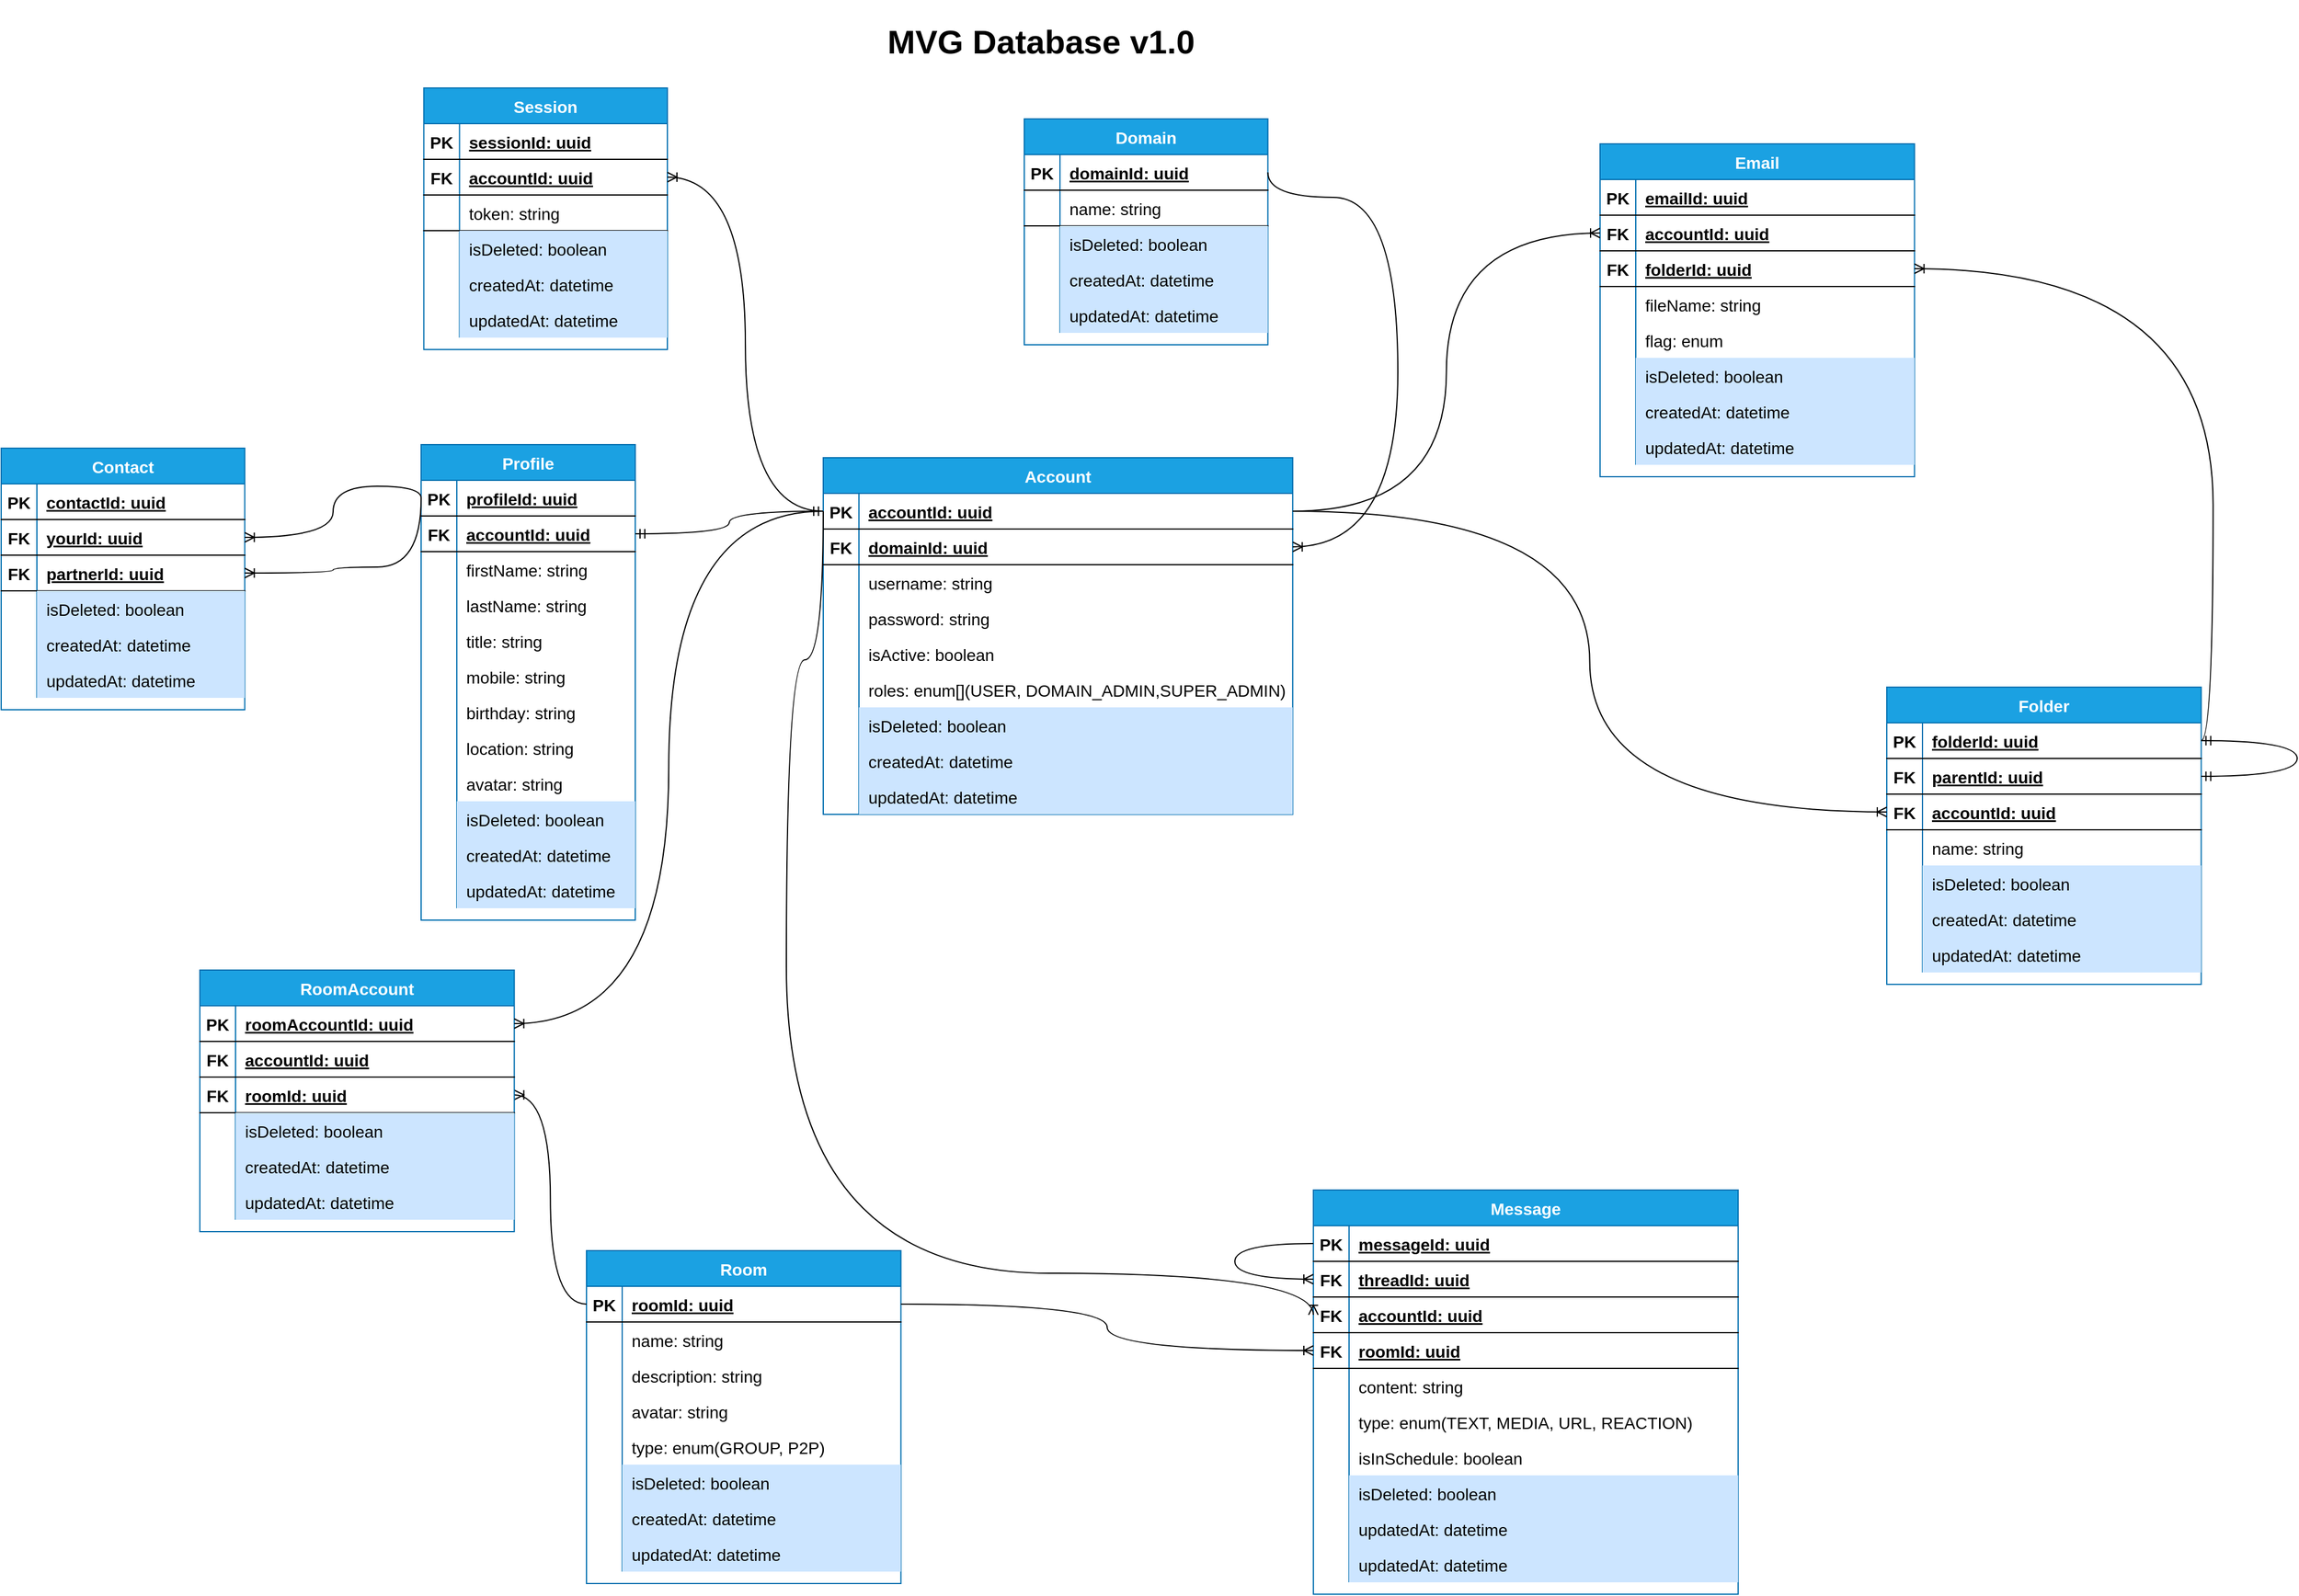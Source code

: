 <mxfile version="15.8.7" type="device"><diagram id="kAnO4EsBl36Z863k4nFQ" name="Page-1"><mxGraphModel dx="1385" dy="732" grid="0" gridSize="10" guides="1" tooltips="1" connect="1" arrows="1" fold="1" page="1" pageScale="1" pageWidth="3300" pageHeight="4681" math="0" shadow="0"><root><mxCell id="0"/><mxCell id="1" parent="0"/><mxCell id="TalbXH4G2WyM5g-w6SZA-1" value="Account" style="shape=table;startSize=30;container=1;collapsible=1;childLayout=tableLayout;fixedRows=1;rowLines=0;fontStyle=1;align=center;resizeLast=1;fontSize=14;fillColor=#1ba1e2;strokeColor=#006EAF;fontColor=#ffffff;" parent="1" vertex="1"><mxGeometry x="1203" y="474" width="394.647" height="300" as="geometry"/></mxCell><mxCell id="TalbXH4G2WyM5g-w6SZA-2" value="" style="shape=partialRectangle;collapsible=0;dropTarget=0;pointerEvents=0;fillColor=none;top=0;left=0;bottom=1;right=0;points=[[0,0.5],[1,0.5]];portConstraint=eastwest;fontSize=14;" parent="TalbXH4G2WyM5g-w6SZA-1" vertex="1"><mxGeometry y="30" width="394.647" height="30" as="geometry"/></mxCell><mxCell id="TalbXH4G2WyM5g-w6SZA-3" value="PK" style="shape=partialRectangle;connectable=0;fillColor=none;top=0;left=0;bottom=0;right=0;fontStyle=1;overflow=hidden;fontSize=14;" parent="TalbXH4G2WyM5g-w6SZA-2" vertex="1"><mxGeometry width="30" height="30" as="geometry"><mxRectangle width="30" height="30" as="alternateBounds"/></mxGeometry></mxCell><mxCell id="TalbXH4G2WyM5g-w6SZA-4" value="accountId: uuid" style="shape=partialRectangle;connectable=0;fillColor=none;top=0;left=0;bottom=0;right=0;align=left;spacingLeft=6;fontStyle=5;overflow=hidden;fontSize=14;" parent="TalbXH4G2WyM5g-w6SZA-2" vertex="1"><mxGeometry x="30" width="364.647" height="30" as="geometry"><mxRectangle width="364.647" height="30" as="alternateBounds"/></mxGeometry></mxCell><mxCell id="6HtWbcueYHgHW7HRwBPC-24" value="" style="shape=partialRectangle;collapsible=0;dropTarget=0;pointerEvents=0;fillColor=none;top=0;left=0;bottom=1;right=0;points=[[0,0.5],[1,0.5]];portConstraint=eastwest;fontSize=14;" parent="TalbXH4G2WyM5g-w6SZA-1" vertex="1"><mxGeometry y="60" width="394.647" height="30" as="geometry"/></mxCell><mxCell id="6HtWbcueYHgHW7HRwBPC-25" value="FK" style="shape=partialRectangle;connectable=0;fillColor=none;top=0;left=0;bottom=0;right=0;fontStyle=1;overflow=hidden;fontSize=14;" parent="6HtWbcueYHgHW7HRwBPC-24" vertex="1"><mxGeometry width="30" height="30" as="geometry"><mxRectangle width="30" height="30" as="alternateBounds"/></mxGeometry></mxCell><mxCell id="6HtWbcueYHgHW7HRwBPC-26" value="domainId: uuid" style="shape=partialRectangle;connectable=0;fillColor=none;top=0;left=0;bottom=0;right=0;align=left;spacingLeft=6;fontStyle=5;overflow=hidden;fontSize=14;" parent="6HtWbcueYHgHW7HRwBPC-24" vertex="1"><mxGeometry x="30" width="364.647" height="30" as="geometry"><mxRectangle width="364.647" height="30" as="alternateBounds"/></mxGeometry></mxCell><mxCell id="TalbXH4G2WyM5g-w6SZA-8" value="" style="shape=partialRectangle;collapsible=0;dropTarget=0;pointerEvents=0;fillColor=none;top=0;left=0;bottom=0;right=0;points=[[0,0.5],[1,0.5]];portConstraint=eastwest;fontSize=14;" parent="TalbXH4G2WyM5g-w6SZA-1" vertex="1"><mxGeometry y="90" width="394.647" height="30" as="geometry"/></mxCell><mxCell id="TalbXH4G2WyM5g-w6SZA-9" value="" style="shape=partialRectangle;connectable=0;fillColor=none;top=0;left=0;bottom=0;right=0;editable=1;overflow=hidden;fontSize=14;" parent="TalbXH4G2WyM5g-w6SZA-8" vertex="1"><mxGeometry width="30" height="30" as="geometry"><mxRectangle width="30" height="30" as="alternateBounds"/></mxGeometry></mxCell><mxCell id="TalbXH4G2WyM5g-w6SZA-10" value="username: string" style="shape=partialRectangle;connectable=0;fillColor=none;top=0;left=0;bottom=0;right=0;align=left;spacingLeft=6;overflow=hidden;fontSize=14;" parent="TalbXH4G2WyM5g-w6SZA-8" vertex="1"><mxGeometry x="30" width="364.647" height="30" as="geometry"><mxRectangle width="364.647" height="30" as="alternateBounds"/></mxGeometry></mxCell><mxCell id="TalbXH4G2WyM5g-w6SZA-11" value="" style="shape=partialRectangle;collapsible=0;dropTarget=0;pointerEvents=0;fillColor=none;top=0;left=0;bottom=0;right=0;points=[[0,0.5],[1,0.5]];portConstraint=eastwest;fontSize=14;" parent="TalbXH4G2WyM5g-w6SZA-1" vertex="1"><mxGeometry y="120" width="394.647" height="30" as="geometry"/></mxCell><mxCell id="TalbXH4G2WyM5g-w6SZA-12" value="" style="shape=partialRectangle;connectable=0;fillColor=none;top=0;left=0;bottom=0;right=0;editable=1;overflow=hidden;fontSize=14;" parent="TalbXH4G2WyM5g-w6SZA-11" vertex="1"><mxGeometry width="30" height="30" as="geometry"><mxRectangle width="30" height="30" as="alternateBounds"/></mxGeometry></mxCell><mxCell id="TalbXH4G2WyM5g-w6SZA-13" value="password: string" style="shape=partialRectangle;connectable=0;fillColor=none;top=0;left=0;bottom=0;right=0;align=left;spacingLeft=6;overflow=hidden;fontSize=14;" parent="TalbXH4G2WyM5g-w6SZA-11" vertex="1"><mxGeometry x="30" width="364.647" height="30" as="geometry"><mxRectangle width="364.647" height="30" as="alternateBounds"/></mxGeometry></mxCell><mxCell id="TalbXH4G2WyM5g-w6SZA-43" value="" style="shape=partialRectangle;collapsible=0;dropTarget=0;pointerEvents=0;fillColor=none;top=0;left=0;bottom=0;right=0;points=[[0,0.5],[1,0.5]];portConstraint=eastwest;fontSize=14;" parent="TalbXH4G2WyM5g-w6SZA-1" vertex="1"><mxGeometry y="150" width="394.647" height="30" as="geometry"/></mxCell><mxCell id="TalbXH4G2WyM5g-w6SZA-44" value="" style="shape=partialRectangle;connectable=0;fillColor=none;top=0;left=0;bottom=0;right=0;editable=1;overflow=hidden;fontSize=14;" parent="TalbXH4G2WyM5g-w6SZA-43" vertex="1"><mxGeometry width="30" height="30" as="geometry"><mxRectangle width="30" height="30" as="alternateBounds"/></mxGeometry></mxCell><mxCell id="TalbXH4G2WyM5g-w6SZA-45" value="isActive: boolean" style="shape=partialRectangle;connectable=0;fillColor=none;top=0;left=0;bottom=0;right=0;align=left;spacingLeft=6;overflow=hidden;fontSize=14;" parent="TalbXH4G2WyM5g-w6SZA-43" vertex="1"><mxGeometry x="30" width="364.647" height="30" as="geometry"><mxRectangle width="364.647" height="30" as="alternateBounds"/></mxGeometry></mxCell><mxCell id="hnGKxhvVdRF4tCHTivGz-4" value="" style="shape=partialRectangle;collapsible=0;dropTarget=0;pointerEvents=0;fillColor=none;top=0;left=0;bottom=0;right=0;points=[[0,0.5],[1,0.5]];portConstraint=eastwest;fontSize=14;" parent="TalbXH4G2WyM5g-w6SZA-1" vertex="1"><mxGeometry y="180" width="394.647" height="30" as="geometry"/></mxCell><mxCell id="hnGKxhvVdRF4tCHTivGz-5" value="" style="shape=partialRectangle;connectable=0;fillColor=none;top=0;left=0;bottom=0;right=0;editable=1;overflow=hidden;fontSize=14;" parent="hnGKxhvVdRF4tCHTivGz-4" vertex="1"><mxGeometry width="30" height="30" as="geometry"><mxRectangle width="30" height="30" as="alternateBounds"/></mxGeometry></mxCell><mxCell id="hnGKxhvVdRF4tCHTivGz-6" value="roles: enum[](USER, DOMAIN_ADMIN,SUPER_ADMIN)" style="shape=partialRectangle;connectable=0;fillColor=none;top=0;left=0;bottom=0;right=0;align=left;spacingLeft=6;overflow=hidden;fontSize=14;" parent="hnGKxhvVdRF4tCHTivGz-4" vertex="1"><mxGeometry x="30" width="364.647" height="30" as="geometry"><mxRectangle width="364.647" height="30" as="alternateBounds"/></mxGeometry></mxCell><mxCell id="yCXrBkvxAOooYWZIE8E5-83" value="" style="shape=partialRectangle;collapsible=0;dropTarget=0;pointerEvents=0;fillColor=none;top=0;left=0;bottom=0;right=0;points=[[0,0.5],[1,0.5]];portConstraint=eastwest;fontSize=14;" parent="TalbXH4G2WyM5g-w6SZA-1" vertex="1"><mxGeometry y="210" width="394.647" height="30" as="geometry"/></mxCell><mxCell id="yCXrBkvxAOooYWZIE8E5-84" value="" style="shape=partialRectangle;connectable=0;fillColor=none;top=0;left=0;bottom=0;right=0;editable=1;overflow=hidden;fontSize=14;" parent="yCXrBkvxAOooYWZIE8E5-83" vertex="1"><mxGeometry width="30" height="30" as="geometry"><mxRectangle width="30" height="30" as="alternateBounds"/></mxGeometry></mxCell><mxCell id="yCXrBkvxAOooYWZIE8E5-85" value="isDeleted: boolean" style="shape=partialRectangle;connectable=0;fillColor=#cce5ff;top=0;left=0;bottom=0;right=0;align=left;spacingLeft=6;overflow=hidden;fontSize=14;strokeColor=#36393d;" parent="yCXrBkvxAOooYWZIE8E5-83" vertex="1"><mxGeometry x="30" width="364.647" height="30" as="geometry"><mxRectangle width="364.647" height="30" as="alternateBounds"/></mxGeometry></mxCell><mxCell id="TalbXH4G2WyM5g-w6SZA-98" value="" style="shape=partialRectangle;collapsible=0;dropTarget=0;pointerEvents=0;fillColor=none;top=0;left=0;bottom=0;right=0;points=[[0,0.5],[1,0.5]];portConstraint=eastwest;fontSize=14;" parent="TalbXH4G2WyM5g-w6SZA-1" vertex="1"><mxGeometry y="240" width="394.647" height="30" as="geometry"/></mxCell><mxCell id="TalbXH4G2WyM5g-w6SZA-99" value="" style="shape=partialRectangle;connectable=0;fillColor=none;top=0;left=0;bottom=0;right=0;editable=1;overflow=hidden;fontSize=14;" parent="TalbXH4G2WyM5g-w6SZA-98" vertex="1"><mxGeometry width="30" height="30" as="geometry"><mxRectangle width="30" height="30" as="alternateBounds"/></mxGeometry></mxCell><mxCell id="TalbXH4G2WyM5g-w6SZA-100" value="createdAt: datetime" style="shape=partialRectangle;connectable=0;fillColor=#cce5ff;top=0;left=0;bottom=0;right=0;align=left;spacingLeft=6;overflow=hidden;fontSize=14;strokeColor=#36393d;" parent="TalbXH4G2WyM5g-w6SZA-98" vertex="1"><mxGeometry x="30" width="364.647" height="30" as="geometry"><mxRectangle width="364.647" height="30" as="alternateBounds"/></mxGeometry></mxCell><mxCell id="TalbXH4G2WyM5g-w6SZA-101" value="" style="shape=partialRectangle;collapsible=0;dropTarget=0;pointerEvents=0;fillColor=none;top=0;left=0;bottom=0;right=0;points=[[0,0.5],[1,0.5]];portConstraint=eastwest;fontSize=14;" parent="TalbXH4G2WyM5g-w6SZA-1" vertex="1"><mxGeometry y="270" width="394.647" height="30" as="geometry"/></mxCell><mxCell id="TalbXH4G2WyM5g-w6SZA-102" value="" style="shape=partialRectangle;connectable=0;fillColor=none;top=0;left=0;bottom=0;right=0;editable=1;overflow=hidden;fontSize=14;" parent="TalbXH4G2WyM5g-w6SZA-101" vertex="1"><mxGeometry width="30" height="30" as="geometry"><mxRectangle width="30" height="30" as="alternateBounds"/></mxGeometry></mxCell><mxCell id="TalbXH4G2WyM5g-w6SZA-103" value="updatedAt: datetime" style="shape=partialRectangle;connectable=0;fillColor=#cce5ff;top=0;left=0;bottom=0;right=0;align=left;spacingLeft=6;overflow=hidden;fontSize=14;strokeColor=#36393d;" parent="TalbXH4G2WyM5g-w6SZA-101" vertex="1"><mxGeometry x="30" width="364.647" height="30" as="geometry"><mxRectangle width="364.647" height="30" as="alternateBounds"/></mxGeometry></mxCell><mxCell id="TalbXH4G2WyM5g-w6SZA-14" value="Profile" style="shape=table;startSize=30;container=1;collapsible=1;childLayout=tableLayout;fixedRows=1;rowLines=0;fontStyle=1;align=center;resizeLast=1;fontSize=14;fillColor=#1ba1e2;strokeColor=#006EAF;fontColor=#ffffff;" parent="1" vertex="1"><mxGeometry x="865" y="463" width="180" height="400" as="geometry"/></mxCell><mxCell id="TalbXH4G2WyM5g-w6SZA-46" value="" style="shape=partialRectangle;collapsible=0;dropTarget=0;pointerEvents=0;fillColor=none;top=0;left=0;bottom=1;right=0;points=[[0,0.5],[1,0.5]];portConstraint=eastwest;fontSize=14;" parent="TalbXH4G2WyM5g-w6SZA-14" vertex="1"><mxGeometry y="30" width="180" height="30" as="geometry"/></mxCell><mxCell id="TalbXH4G2WyM5g-w6SZA-47" value="PK" style="shape=partialRectangle;connectable=0;fillColor=none;top=0;left=0;bottom=0;right=0;fontStyle=1;overflow=hidden;fontSize=14;" parent="TalbXH4G2WyM5g-w6SZA-46" vertex="1"><mxGeometry width="30" height="30" as="geometry"><mxRectangle width="30" height="30" as="alternateBounds"/></mxGeometry></mxCell><mxCell id="TalbXH4G2WyM5g-w6SZA-48" value="profileId: uuid" style="shape=partialRectangle;connectable=0;fillColor=none;top=0;left=0;bottom=0;right=0;align=left;spacingLeft=6;fontStyle=5;overflow=hidden;fontSize=14;" parent="TalbXH4G2WyM5g-w6SZA-46" vertex="1"><mxGeometry x="30" width="150" height="30" as="geometry"><mxRectangle width="150" height="30" as="alternateBounds"/></mxGeometry></mxCell><mxCell id="TalbXH4G2WyM5g-w6SZA-15" value="" style="shape=partialRectangle;collapsible=0;dropTarget=0;pointerEvents=0;fillColor=none;top=0;left=0;bottom=1;right=0;points=[[0,0.5],[1,0.5]];portConstraint=eastwest;fontSize=14;" parent="TalbXH4G2WyM5g-w6SZA-14" vertex="1"><mxGeometry y="60" width="180" height="30" as="geometry"/></mxCell><mxCell id="TalbXH4G2WyM5g-w6SZA-16" value="FK" style="shape=partialRectangle;connectable=0;fillColor=none;top=0;left=0;bottom=0;right=0;fontStyle=1;overflow=hidden;fontSize=14;" parent="TalbXH4G2WyM5g-w6SZA-15" vertex="1"><mxGeometry width="30" height="30" as="geometry"><mxRectangle width="30" height="30" as="alternateBounds"/></mxGeometry></mxCell><mxCell id="TalbXH4G2WyM5g-w6SZA-17" value="accountId: uuid" style="shape=partialRectangle;connectable=0;fillColor=none;top=0;left=0;bottom=0;right=0;align=left;spacingLeft=6;fontStyle=5;overflow=hidden;fontSize=14;" parent="TalbXH4G2WyM5g-w6SZA-15" vertex="1"><mxGeometry x="30" width="150" height="30" as="geometry"><mxRectangle width="150" height="30" as="alternateBounds"/></mxGeometry></mxCell><mxCell id="TalbXH4G2WyM5g-w6SZA-18" value="" style="shape=partialRectangle;collapsible=0;dropTarget=0;pointerEvents=0;fillColor=none;top=0;left=0;bottom=0;right=0;points=[[0,0.5],[1,0.5]];portConstraint=eastwest;fontSize=14;" parent="TalbXH4G2WyM5g-w6SZA-14" vertex="1"><mxGeometry y="90" width="180" height="30" as="geometry"/></mxCell><mxCell id="TalbXH4G2WyM5g-w6SZA-19" value="" style="shape=partialRectangle;connectable=0;fillColor=none;top=0;left=0;bottom=0;right=0;editable=1;overflow=hidden;fontSize=14;" parent="TalbXH4G2WyM5g-w6SZA-18" vertex="1"><mxGeometry width="30" height="30" as="geometry"><mxRectangle width="30" height="30" as="alternateBounds"/></mxGeometry></mxCell><mxCell id="TalbXH4G2WyM5g-w6SZA-20" value="firstName: string" style="shape=partialRectangle;connectable=0;fillColor=none;top=0;left=0;bottom=0;right=0;align=left;spacingLeft=6;overflow=hidden;fontSize=14;" parent="TalbXH4G2WyM5g-w6SZA-18" vertex="1"><mxGeometry x="30" width="150" height="30" as="geometry"><mxRectangle width="150" height="30" as="alternateBounds"/></mxGeometry></mxCell><mxCell id="TalbXH4G2WyM5g-w6SZA-21" value="" style="shape=partialRectangle;collapsible=0;dropTarget=0;pointerEvents=0;fillColor=none;top=0;left=0;bottom=0;right=0;points=[[0,0.5],[1,0.5]];portConstraint=eastwest;fontSize=14;" parent="TalbXH4G2WyM5g-w6SZA-14" vertex="1"><mxGeometry y="120" width="180" height="30" as="geometry"/></mxCell><mxCell id="TalbXH4G2WyM5g-w6SZA-22" value="" style="shape=partialRectangle;connectable=0;fillColor=none;top=0;left=0;bottom=0;right=0;editable=1;overflow=hidden;fontSize=14;" parent="TalbXH4G2WyM5g-w6SZA-21" vertex="1"><mxGeometry width="30" height="30" as="geometry"><mxRectangle width="30" height="30" as="alternateBounds"/></mxGeometry></mxCell><mxCell id="TalbXH4G2WyM5g-w6SZA-23" value="lastName: string" style="shape=partialRectangle;connectable=0;fillColor=none;top=0;left=0;bottom=0;right=0;align=left;spacingLeft=6;overflow=hidden;fontSize=14;" parent="TalbXH4G2WyM5g-w6SZA-21" vertex="1"><mxGeometry x="30" width="150" height="30" as="geometry"><mxRectangle width="150" height="30" as="alternateBounds"/></mxGeometry></mxCell><mxCell id="TalbXH4G2WyM5g-w6SZA-24" value="" style="shape=partialRectangle;collapsible=0;dropTarget=0;pointerEvents=0;fillColor=none;top=0;left=0;bottom=0;right=0;points=[[0,0.5],[1,0.5]];portConstraint=eastwest;fontSize=14;" parent="TalbXH4G2WyM5g-w6SZA-14" vertex="1"><mxGeometry y="150" width="180" height="30" as="geometry"/></mxCell><mxCell id="TalbXH4G2WyM5g-w6SZA-25" value="" style="shape=partialRectangle;connectable=0;fillColor=none;top=0;left=0;bottom=0;right=0;editable=1;overflow=hidden;fontSize=14;" parent="TalbXH4G2WyM5g-w6SZA-24" vertex="1"><mxGeometry width="30" height="30" as="geometry"><mxRectangle width="30" height="30" as="alternateBounds"/></mxGeometry></mxCell><mxCell id="TalbXH4G2WyM5g-w6SZA-26" value="title: string" style="shape=partialRectangle;connectable=0;fillColor=none;top=0;left=0;bottom=0;right=0;align=left;spacingLeft=6;overflow=hidden;fontSize=14;" parent="TalbXH4G2WyM5g-w6SZA-24" vertex="1"><mxGeometry x="30" width="150" height="30" as="geometry"><mxRectangle width="150" height="30" as="alternateBounds"/></mxGeometry></mxCell><mxCell id="TalbXH4G2WyM5g-w6SZA-27" value="" style="shape=partialRectangle;collapsible=0;dropTarget=0;pointerEvents=0;fillColor=none;top=0;left=0;bottom=0;right=0;points=[[0,0.5],[1,0.5]];portConstraint=eastwest;fontSize=14;" parent="TalbXH4G2WyM5g-w6SZA-14" vertex="1"><mxGeometry y="180" width="180" height="30" as="geometry"/></mxCell><mxCell id="TalbXH4G2WyM5g-w6SZA-28" value="" style="shape=partialRectangle;connectable=0;fillColor=none;top=0;left=0;bottom=0;right=0;editable=1;overflow=hidden;fontSize=14;" parent="TalbXH4G2WyM5g-w6SZA-27" vertex="1"><mxGeometry width="30" height="30" as="geometry"><mxRectangle width="30" height="30" as="alternateBounds"/></mxGeometry></mxCell><mxCell id="TalbXH4G2WyM5g-w6SZA-29" value="mobile: string" style="shape=partialRectangle;connectable=0;fillColor=none;top=0;left=0;bottom=0;right=0;align=left;spacingLeft=6;overflow=hidden;fontSize=14;" parent="TalbXH4G2WyM5g-w6SZA-27" vertex="1"><mxGeometry x="30" width="150" height="30" as="geometry"><mxRectangle width="150" height="30" as="alternateBounds"/></mxGeometry></mxCell><mxCell id="TalbXH4G2WyM5g-w6SZA-30" value="" style="shape=partialRectangle;collapsible=0;dropTarget=0;pointerEvents=0;fillColor=none;top=0;left=0;bottom=0;right=0;points=[[0,0.5],[1,0.5]];portConstraint=eastwest;fontSize=14;" parent="TalbXH4G2WyM5g-w6SZA-14" vertex="1"><mxGeometry y="210" width="180" height="30" as="geometry"/></mxCell><mxCell id="TalbXH4G2WyM5g-w6SZA-31" value="" style="shape=partialRectangle;connectable=0;fillColor=none;top=0;left=0;bottom=0;right=0;editable=1;overflow=hidden;fontSize=14;" parent="TalbXH4G2WyM5g-w6SZA-30" vertex="1"><mxGeometry width="30" height="30" as="geometry"><mxRectangle width="30" height="30" as="alternateBounds"/></mxGeometry></mxCell><mxCell id="TalbXH4G2WyM5g-w6SZA-32" value="birthday: string" style="shape=partialRectangle;connectable=0;fillColor=none;top=0;left=0;bottom=0;right=0;align=left;spacingLeft=6;overflow=hidden;fontSize=14;" parent="TalbXH4G2WyM5g-w6SZA-30" vertex="1"><mxGeometry x="30" width="150" height="30" as="geometry"><mxRectangle width="150" height="30" as="alternateBounds"/></mxGeometry></mxCell><mxCell id="5-xcLKviSP-xNB-p7Y98-4" value="" style="shape=partialRectangle;collapsible=0;dropTarget=0;pointerEvents=0;fillColor=none;top=0;left=0;bottom=0;right=0;points=[[0,0.5],[1,0.5]];portConstraint=eastwest;fontSize=14;" vertex="1" parent="TalbXH4G2WyM5g-w6SZA-14"><mxGeometry y="240" width="180" height="30" as="geometry"/></mxCell><mxCell id="5-xcLKviSP-xNB-p7Y98-5" value="" style="shape=partialRectangle;connectable=0;fillColor=none;top=0;left=0;bottom=0;right=0;editable=1;overflow=hidden;fontSize=14;" vertex="1" parent="5-xcLKviSP-xNB-p7Y98-4"><mxGeometry width="30" height="30" as="geometry"><mxRectangle width="30" height="30" as="alternateBounds"/></mxGeometry></mxCell><mxCell id="5-xcLKviSP-xNB-p7Y98-6" value="location: string" style="shape=partialRectangle;connectable=0;fillColor=none;top=0;left=0;bottom=0;right=0;align=left;spacingLeft=6;overflow=hidden;fontSize=14;" vertex="1" parent="5-xcLKviSP-xNB-p7Y98-4"><mxGeometry x="30" width="150" height="30" as="geometry"><mxRectangle width="150" height="30" as="alternateBounds"/></mxGeometry></mxCell><mxCell id="TalbXH4G2WyM5g-w6SZA-33" value="" style="shape=partialRectangle;collapsible=0;dropTarget=0;pointerEvents=0;fillColor=none;top=0;left=0;bottom=0;right=0;points=[[0,0.5],[1,0.5]];portConstraint=eastwest;fontSize=14;" parent="TalbXH4G2WyM5g-w6SZA-14" vertex="1"><mxGeometry y="270" width="180" height="30" as="geometry"/></mxCell><mxCell id="TalbXH4G2WyM5g-w6SZA-34" value="" style="shape=partialRectangle;connectable=0;fillColor=none;top=0;left=0;bottom=0;right=0;editable=1;overflow=hidden;fontSize=14;" parent="TalbXH4G2WyM5g-w6SZA-33" vertex="1"><mxGeometry width="30" height="30" as="geometry"><mxRectangle width="30" height="30" as="alternateBounds"/></mxGeometry></mxCell><mxCell id="TalbXH4G2WyM5g-w6SZA-35" value="avatar: string" style="shape=partialRectangle;connectable=0;fillColor=none;top=0;left=0;bottom=0;right=0;align=left;spacingLeft=6;overflow=hidden;fontSize=14;" parent="TalbXH4G2WyM5g-w6SZA-33" vertex="1"><mxGeometry x="30" width="150" height="30" as="geometry"><mxRectangle width="150" height="30" as="alternateBounds"/></mxGeometry></mxCell><mxCell id="yCXrBkvxAOooYWZIE8E5-89" value="" style="shape=partialRectangle;collapsible=0;dropTarget=0;pointerEvents=0;fillColor=none;top=0;left=0;bottom=0;right=0;points=[[0,0.5],[1,0.5]];portConstraint=eastwest;fontSize=14;" parent="TalbXH4G2WyM5g-w6SZA-14" vertex="1"><mxGeometry y="300" width="180" height="30" as="geometry"/></mxCell><mxCell id="yCXrBkvxAOooYWZIE8E5-90" value="" style="shape=partialRectangle;connectable=0;fillColor=none;top=0;left=0;bottom=0;right=0;editable=1;overflow=hidden;fontSize=14;" parent="yCXrBkvxAOooYWZIE8E5-89" vertex="1"><mxGeometry width="30" height="30" as="geometry"><mxRectangle width="30" height="30" as="alternateBounds"/></mxGeometry></mxCell><mxCell id="yCXrBkvxAOooYWZIE8E5-91" value="isDeleted: boolean" style="shape=partialRectangle;connectable=0;fillColor=#cce5ff;top=0;left=0;bottom=0;right=0;align=left;spacingLeft=6;overflow=hidden;fontSize=14;strokeColor=#36393d;" parent="yCXrBkvxAOooYWZIE8E5-89" vertex="1"><mxGeometry x="30" width="150" height="30" as="geometry"><mxRectangle width="150" height="30" as="alternateBounds"/></mxGeometry></mxCell><mxCell id="TalbXH4G2WyM5g-w6SZA-92" value="" style="shape=partialRectangle;collapsible=0;dropTarget=0;pointerEvents=0;fillColor=none;top=0;left=0;bottom=0;right=0;points=[[0,0.5],[1,0.5]];portConstraint=eastwest;fontSize=14;" parent="TalbXH4G2WyM5g-w6SZA-14" vertex="1"><mxGeometry y="330" width="180" height="30" as="geometry"/></mxCell><mxCell id="TalbXH4G2WyM5g-w6SZA-93" value="" style="shape=partialRectangle;connectable=0;fillColor=none;top=0;left=0;bottom=0;right=0;editable=1;overflow=hidden;fontSize=14;" parent="TalbXH4G2WyM5g-w6SZA-92" vertex="1"><mxGeometry width="30" height="30" as="geometry"><mxRectangle width="30" height="30" as="alternateBounds"/></mxGeometry></mxCell><mxCell id="TalbXH4G2WyM5g-w6SZA-94" value="createdAt: datetime" style="shape=partialRectangle;connectable=0;fillColor=#cce5ff;top=0;left=0;bottom=0;right=0;align=left;spacingLeft=6;overflow=hidden;fontSize=14;strokeColor=#36393d;" parent="TalbXH4G2WyM5g-w6SZA-92" vertex="1"><mxGeometry x="30" width="150" height="30" as="geometry"><mxRectangle width="150" height="30" as="alternateBounds"/></mxGeometry></mxCell><mxCell id="TalbXH4G2WyM5g-w6SZA-95" value="" style="shape=partialRectangle;collapsible=0;dropTarget=0;pointerEvents=0;fillColor=none;top=0;left=0;bottom=0;right=0;points=[[0,0.5],[1,0.5]];portConstraint=eastwest;fontSize=14;" parent="TalbXH4G2WyM5g-w6SZA-14" vertex="1"><mxGeometry y="360" width="180" height="30" as="geometry"/></mxCell><mxCell id="TalbXH4G2WyM5g-w6SZA-96" value="" style="shape=partialRectangle;connectable=0;fillColor=none;top=0;left=0;bottom=0;right=0;editable=1;overflow=hidden;fontSize=14;" parent="TalbXH4G2WyM5g-w6SZA-95" vertex="1"><mxGeometry width="30" height="30" as="geometry"><mxRectangle width="30" height="30" as="alternateBounds"/></mxGeometry></mxCell><mxCell id="TalbXH4G2WyM5g-w6SZA-97" value="updatedAt: datetime" style="shape=partialRectangle;connectable=0;fillColor=#cce5ff;top=0;left=0;bottom=0;right=0;align=left;spacingLeft=6;overflow=hidden;fontSize=14;strokeColor=#36393d;" parent="TalbXH4G2WyM5g-w6SZA-95" vertex="1"><mxGeometry x="30" width="150" height="30" as="geometry"><mxRectangle width="150" height="30" as="alternateBounds"/></mxGeometry></mxCell><mxCell id="TalbXH4G2WyM5g-w6SZA-42" value="" style="edgeStyle=orthogonalEdgeStyle;fontSize=12;html=1;endArrow=ERmandOne;startArrow=ERmandOne;rounded=0;exitX=0;exitY=0.5;exitDx=0;exitDy=0;entryX=1;entryY=0.5;entryDx=0;entryDy=0;curved=1;" parent="1" source="TalbXH4G2WyM5g-w6SZA-2" target="TalbXH4G2WyM5g-w6SZA-15" edge="1"><mxGeometry width="100" height="100" relative="1" as="geometry"><mxPoint x="1185" y="951" as="sourcePoint"/><mxPoint x="1320" y="879" as="targetPoint"/></mxGeometry></mxCell><mxCell id="TalbXH4G2WyM5g-w6SZA-76" value="Message" style="shape=table;startSize=30;container=1;collapsible=1;childLayout=tableLayout;fixedRows=1;rowLines=0;fontStyle=1;align=center;resizeLast=1;fontSize=14;fillColor=#1ba1e2;strokeColor=#006EAF;fontColor=#ffffff;" parent="1" vertex="1"><mxGeometry x="1615" y="1090" width="357.071" height="340" as="geometry"/></mxCell><mxCell id="TalbXH4G2WyM5g-w6SZA-141" value="" style="shape=partialRectangle;collapsible=0;dropTarget=0;pointerEvents=0;fillColor=none;top=0;left=0;bottom=1;right=0;points=[[0,0.5],[1,0.5]];portConstraint=eastwest;fontSize=14;" parent="TalbXH4G2WyM5g-w6SZA-76" vertex="1"><mxGeometry y="30" width="357.071" height="30" as="geometry"/></mxCell><mxCell id="TalbXH4G2WyM5g-w6SZA-142" value="PK" style="shape=partialRectangle;connectable=0;fillColor=none;top=0;left=0;bottom=0;right=0;fontStyle=1;overflow=hidden;fontSize=14;" parent="TalbXH4G2WyM5g-w6SZA-141" vertex="1"><mxGeometry width="30" height="30" as="geometry"><mxRectangle width="30" height="30" as="alternateBounds"/></mxGeometry></mxCell><mxCell id="TalbXH4G2WyM5g-w6SZA-143" value="messageId: uuid" style="shape=partialRectangle;connectable=0;fillColor=none;top=0;left=0;bottom=0;right=0;align=left;spacingLeft=6;fontStyle=5;overflow=hidden;fontSize=14;" parent="TalbXH4G2WyM5g-w6SZA-141" vertex="1"><mxGeometry x="30" width="327.071" height="30" as="geometry"><mxRectangle width="327.071" height="30" as="alternateBounds"/></mxGeometry></mxCell><mxCell id="TalbXH4G2WyM5g-w6SZA-221" value="" style="shape=partialRectangle;collapsible=0;dropTarget=0;pointerEvents=0;fillColor=none;top=0;left=0;bottom=1;right=0;points=[[0,0.5],[1,0.5]];portConstraint=eastwest;fontSize=14;" parent="TalbXH4G2WyM5g-w6SZA-76" vertex="1"><mxGeometry y="60" width="357.071" height="30" as="geometry"/></mxCell><mxCell id="TalbXH4G2WyM5g-w6SZA-222" value="FK" style="shape=partialRectangle;connectable=0;fillColor=none;top=0;left=0;bottom=0;right=0;fontStyle=1;overflow=hidden;fontSize=14;" parent="TalbXH4G2WyM5g-w6SZA-221" vertex="1"><mxGeometry width="30" height="30" as="geometry"><mxRectangle width="30" height="30" as="alternateBounds"/></mxGeometry></mxCell><mxCell id="TalbXH4G2WyM5g-w6SZA-223" value="threadId: uuid" style="shape=partialRectangle;connectable=0;fillColor=none;top=0;left=0;bottom=0;right=0;align=left;spacingLeft=6;fontStyle=5;overflow=hidden;fontSize=14;" parent="TalbXH4G2WyM5g-w6SZA-221" vertex="1"><mxGeometry x="30" width="327.071" height="30" as="geometry"><mxRectangle width="327.071" height="30" as="alternateBounds"/></mxGeometry></mxCell><mxCell id="yCXrBkvxAOooYWZIE8E5-147" value="" style="shape=partialRectangle;collapsible=0;dropTarget=0;pointerEvents=0;fillColor=none;top=0;left=0;bottom=1;right=0;points=[[0,0.5],[1,0.5]];portConstraint=eastwest;fontSize=14;" parent="TalbXH4G2WyM5g-w6SZA-76" vertex="1"><mxGeometry y="90" width="357.071" height="30" as="geometry"/></mxCell><mxCell id="yCXrBkvxAOooYWZIE8E5-148" value="FK" style="shape=partialRectangle;connectable=0;fillColor=none;top=0;left=0;bottom=0;right=0;fontStyle=1;overflow=hidden;fontSize=14;" parent="yCXrBkvxAOooYWZIE8E5-147" vertex="1"><mxGeometry width="30" height="30" as="geometry"><mxRectangle width="30" height="30" as="alternateBounds"/></mxGeometry></mxCell><mxCell id="yCXrBkvxAOooYWZIE8E5-149" value="accountId: uuid" style="shape=partialRectangle;connectable=0;fillColor=none;top=0;left=0;bottom=0;right=0;align=left;spacingLeft=6;fontStyle=5;overflow=hidden;fontSize=14;" parent="yCXrBkvxAOooYWZIE8E5-147" vertex="1"><mxGeometry x="30" width="327.071" height="30" as="geometry"><mxRectangle width="327.071" height="30" as="alternateBounds"/></mxGeometry></mxCell><mxCell id="yCXrBkvxAOooYWZIE8E5-1" value="" style="shape=partialRectangle;collapsible=0;dropTarget=0;pointerEvents=0;fillColor=none;top=0;left=0;bottom=1;right=0;points=[[0,0.5],[1,0.5]];portConstraint=eastwest;fontSize=14;" parent="TalbXH4G2WyM5g-w6SZA-76" vertex="1"><mxGeometry y="120" width="357.071" height="30" as="geometry"/></mxCell><mxCell id="yCXrBkvxAOooYWZIE8E5-2" value="FK" style="shape=partialRectangle;connectable=0;fillColor=none;top=0;left=0;bottom=0;right=0;fontStyle=1;overflow=hidden;fontSize=14;" parent="yCXrBkvxAOooYWZIE8E5-1" vertex="1"><mxGeometry width="30" height="30" as="geometry"><mxRectangle width="30" height="30" as="alternateBounds"/></mxGeometry></mxCell><mxCell id="yCXrBkvxAOooYWZIE8E5-3" value="roomId: uuid" style="shape=partialRectangle;connectable=0;fillColor=none;top=0;left=0;bottom=0;right=0;align=left;spacingLeft=6;fontStyle=5;overflow=hidden;fontSize=14;" parent="yCXrBkvxAOooYWZIE8E5-1" vertex="1"><mxGeometry x="30" width="327.071" height="30" as="geometry"><mxRectangle width="327.071" height="30" as="alternateBounds"/></mxGeometry></mxCell><mxCell id="TalbXH4G2WyM5g-w6SZA-80" value="" style="shape=partialRectangle;collapsible=0;dropTarget=0;pointerEvents=0;fillColor=none;top=0;left=0;bottom=0;right=0;points=[[0,0.5],[1,0.5]];portConstraint=eastwest;fontSize=14;" parent="TalbXH4G2WyM5g-w6SZA-76" vertex="1"><mxGeometry y="150" width="357.071" height="30" as="geometry"/></mxCell><mxCell id="TalbXH4G2WyM5g-w6SZA-81" value="" style="shape=partialRectangle;connectable=0;fillColor=none;top=0;left=0;bottom=0;right=0;editable=1;overflow=hidden;fontSize=14;" parent="TalbXH4G2WyM5g-w6SZA-80" vertex="1"><mxGeometry width="30" height="30" as="geometry"><mxRectangle width="30" height="30" as="alternateBounds"/></mxGeometry></mxCell><mxCell id="TalbXH4G2WyM5g-w6SZA-82" value="content: string" style="shape=partialRectangle;connectable=0;fillColor=none;top=0;left=0;bottom=0;right=0;align=left;spacingLeft=6;overflow=hidden;fontSize=14;" parent="TalbXH4G2WyM5g-w6SZA-80" vertex="1"><mxGeometry x="30" width="327.071" height="30" as="geometry"><mxRectangle width="327.071" height="30" as="alternateBounds"/></mxGeometry></mxCell><mxCell id="TalbXH4G2WyM5g-w6SZA-83" value="" style="shape=partialRectangle;collapsible=0;dropTarget=0;pointerEvents=0;fillColor=none;top=0;left=0;bottom=0;right=0;points=[[0,0.5],[1,0.5]];portConstraint=eastwest;fontSize=14;" parent="TalbXH4G2WyM5g-w6SZA-76" vertex="1"><mxGeometry y="180" width="357.071" height="30" as="geometry"/></mxCell><mxCell id="TalbXH4G2WyM5g-w6SZA-84" value="" style="shape=partialRectangle;connectable=0;fillColor=none;top=0;left=0;bottom=0;right=0;editable=1;overflow=hidden;fontSize=14;" parent="TalbXH4G2WyM5g-w6SZA-83" vertex="1"><mxGeometry width="30" height="30" as="geometry"><mxRectangle width="30" height="30" as="alternateBounds"/></mxGeometry></mxCell><mxCell id="TalbXH4G2WyM5g-w6SZA-85" value="type: enum(TEXT, MEDIA, URL, REACTION)" style="shape=partialRectangle;connectable=0;fillColor=none;top=0;left=0;bottom=0;right=0;align=left;spacingLeft=6;overflow=hidden;fontSize=14;" parent="TalbXH4G2WyM5g-w6SZA-83" vertex="1"><mxGeometry x="30" width="327.071" height="30" as="geometry"><mxRectangle width="327.071" height="30" as="alternateBounds"/></mxGeometry></mxCell><mxCell id="5-xcLKviSP-xNB-p7Y98-1" value="" style="shape=partialRectangle;collapsible=0;dropTarget=0;pointerEvents=0;fillColor=none;top=0;left=0;bottom=0;right=0;points=[[0,0.5],[1,0.5]];portConstraint=eastwest;fontSize=14;" vertex="1" parent="TalbXH4G2WyM5g-w6SZA-76"><mxGeometry y="210" width="357.071" height="30" as="geometry"/></mxCell><mxCell id="5-xcLKviSP-xNB-p7Y98-2" value="" style="shape=partialRectangle;connectable=0;fillColor=none;top=0;left=0;bottom=0;right=0;editable=1;overflow=hidden;fontSize=14;" vertex="1" parent="5-xcLKviSP-xNB-p7Y98-1"><mxGeometry width="30" height="30" as="geometry"><mxRectangle width="30" height="30" as="alternateBounds"/></mxGeometry></mxCell><mxCell id="5-xcLKviSP-xNB-p7Y98-3" value="isInSchedule: boolean" style="shape=partialRectangle;connectable=0;fillColor=none;top=0;left=0;bottom=0;right=0;align=left;spacingLeft=6;overflow=hidden;fontSize=14;" vertex="1" parent="5-xcLKviSP-xNB-p7Y98-1"><mxGeometry x="30" width="327.071" height="30" as="geometry"><mxRectangle width="327.071" height="30" as="alternateBounds"/></mxGeometry></mxCell><mxCell id="TalbXH4G2WyM5g-w6SZA-110" value="" style="shape=partialRectangle;collapsible=0;dropTarget=0;pointerEvents=0;fillColor=none;top=0;left=0;bottom=0;right=0;points=[[0,0.5],[1,0.5]];portConstraint=eastwest;fontSize=14;" parent="TalbXH4G2WyM5g-w6SZA-76" vertex="1"><mxGeometry y="240" width="357.071" height="30" as="geometry"/></mxCell><mxCell id="TalbXH4G2WyM5g-w6SZA-111" value="" style="shape=partialRectangle;connectable=0;fillColor=none;top=0;left=0;bottom=0;right=0;editable=1;overflow=hidden;fontSize=14;" parent="TalbXH4G2WyM5g-w6SZA-110" vertex="1"><mxGeometry width="30" height="30" as="geometry"><mxRectangle width="30" height="30" as="alternateBounds"/></mxGeometry></mxCell><mxCell id="TalbXH4G2WyM5g-w6SZA-112" value="isDeleted: boolean" style="shape=partialRectangle;connectable=0;fillColor=#cce5ff;top=0;left=0;bottom=0;right=0;align=left;spacingLeft=6;overflow=hidden;fontSize=14;strokeColor=#36393d;" parent="TalbXH4G2WyM5g-w6SZA-110" vertex="1"><mxGeometry x="30" width="327.071" height="30" as="geometry"><mxRectangle width="327.071" height="30" as="alternateBounds"/></mxGeometry></mxCell><mxCell id="TalbXH4G2WyM5g-w6SZA-113" value="" style="shape=partialRectangle;collapsible=0;dropTarget=0;pointerEvents=0;fillColor=none;top=0;left=0;bottom=0;right=0;points=[[0,0.5],[1,0.5]];portConstraint=eastwest;fontSize=14;" parent="TalbXH4G2WyM5g-w6SZA-76" vertex="1"><mxGeometry y="270" width="357.071" height="30" as="geometry"/></mxCell><mxCell id="TalbXH4G2WyM5g-w6SZA-114" value="" style="shape=partialRectangle;connectable=0;fillColor=none;top=0;left=0;bottom=0;right=0;editable=1;overflow=hidden;fontSize=14;" parent="TalbXH4G2WyM5g-w6SZA-113" vertex="1"><mxGeometry width="30" height="30" as="geometry"><mxRectangle width="30" height="30" as="alternateBounds"/></mxGeometry></mxCell><mxCell id="TalbXH4G2WyM5g-w6SZA-115" value="updatedAt: datetime" style="shape=partialRectangle;connectable=0;fillColor=#cce5ff;top=0;left=0;bottom=0;right=0;align=left;spacingLeft=6;overflow=hidden;fontSize=14;strokeColor=#36393d;" parent="TalbXH4G2WyM5g-w6SZA-113" vertex="1"><mxGeometry x="30" width="327.071" height="30" as="geometry"><mxRectangle width="327.071" height="30" as="alternateBounds"/></mxGeometry></mxCell><mxCell id="yCXrBkvxAOooYWZIE8E5-68" value="" style="shape=partialRectangle;collapsible=0;dropTarget=0;pointerEvents=0;fillColor=none;top=0;left=0;bottom=0;right=0;points=[[0,0.5],[1,0.5]];portConstraint=eastwest;fontSize=14;" parent="TalbXH4G2WyM5g-w6SZA-76" vertex="1"><mxGeometry y="300" width="357.071" height="30" as="geometry"/></mxCell><mxCell id="yCXrBkvxAOooYWZIE8E5-69" value="" style="shape=partialRectangle;connectable=0;fillColor=none;top=0;left=0;bottom=0;right=0;editable=1;overflow=hidden;fontSize=14;" parent="yCXrBkvxAOooYWZIE8E5-68" vertex="1"><mxGeometry width="30" height="30" as="geometry"><mxRectangle width="30" height="30" as="alternateBounds"/></mxGeometry></mxCell><mxCell id="yCXrBkvxAOooYWZIE8E5-70" value="updatedAt: datetime" style="shape=partialRectangle;connectable=0;fillColor=#cce5ff;top=0;left=0;bottom=0;right=0;align=left;spacingLeft=6;overflow=hidden;fontSize=14;strokeColor=#36393d;" parent="yCXrBkvxAOooYWZIE8E5-68" vertex="1"><mxGeometry x="30" width="327.071" height="30" as="geometry"><mxRectangle width="327.071" height="30" as="alternateBounds"/></mxGeometry></mxCell><mxCell id="yCXrBkvxAOooYWZIE8E5-5" value="" style="fontSize=12;html=1;endArrow=ERoneToMany;rounded=0;edgeStyle=orthogonalEdgeStyle;entryX=0;entryY=0.5;entryDx=0;entryDy=0;exitX=0;exitY=0.5;exitDx=0;exitDy=0;curved=1;" parent="TalbXH4G2WyM5g-w6SZA-76" source="TalbXH4G2WyM5g-w6SZA-141" target="TalbXH4G2WyM5g-w6SZA-221" edge="1"><mxGeometry width="100" height="100" relative="1" as="geometry"><mxPoint x="-135" y="18" as="sourcePoint"/><mxPoint x="51.71" y="184" as="targetPoint"/><Array as="points"><mxPoint x="-66" y="45"/><mxPoint x="-66" y="75"/></Array></mxGeometry></mxCell><mxCell id="TalbXH4G2WyM5g-w6SZA-154" value="Room" style="shape=table;startSize=30;container=1;collapsible=1;childLayout=tableLayout;fixedRows=1;rowLines=0;fontStyle=1;align=center;resizeLast=1;fontSize=14;fillColor=#1ba1e2;strokeColor=#006EAF;fontColor=#ffffff;" parent="1" vertex="1"><mxGeometry x="1004" y="1141" width="264.292" height="280" as="geometry"/></mxCell><mxCell id="TalbXH4G2WyM5g-w6SZA-155" value="" style="shape=partialRectangle;collapsible=0;dropTarget=0;pointerEvents=0;fillColor=none;top=0;left=0;bottom=1;right=0;points=[[0,0.5],[1,0.5]];portConstraint=eastwest;fontSize=14;" parent="TalbXH4G2WyM5g-w6SZA-154" vertex="1"><mxGeometry y="30" width="264.292" height="30" as="geometry"/></mxCell><mxCell id="TalbXH4G2WyM5g-w6SZA-156" value="PK" style="shape=partialRectangle;connectable=0;fillColor=none;top=0;left=0;bottom=0;right=0;fontStyle=1;overflow=hidden;fontSize=14;" parent="TalbXH4G2WyM5g-w6SZA-155" vertex="1"><mxGeometry width="30" height="30" as="geometry"><mxRectangle width="30" height="30" as="alternateBounds"/></mxGeometry></mxCell><mxCell id="TalbXH4G2WyM5g-w6SZA-157" value="roomId: uuid" style="shape=partialRectangle;connectable=0;fillColor=none;top=0;left=0;bottom=0;right=0;align=left;spacingLeft=6;fontStyle=5;overflow=hidden;fontSize=14;" parent="TalbXH4G2WyM5g-w6SZA-155" vertex="1"><mxGeometry x="30" width="234.292" height="30" as="geometry"><mxRectangle width="234.292" height="30" as="alternateBounds"/></mxGeometry></mxCell><mxCell id="TalbXH4G2WyM5g-w6SZA-161" value="" style="shape=partialRectangle;collapsible=0;dropTarget=0;pointerEvents=0;fillColor=none;top=0;left=0;bottom=0;right=0;points=[[0,0.5],[1,0.5]];portConstraint=eastwest;fontSize=14;" parent="TalbXH4G2WyM5g-w6SZA-154" vertex="1"><mxGeometry y="60" width="264.292" height="30" as="geometry"/></mxCell><mxCell id="TalbXH4G2WyM5g-w6SZA-162" value="" style="shape=partialRectangle;connectable=0;fillColor=none;top=0;left=0;bottom=0;right=0;editable=1;overflow=hidden;fontSize=14;" parent="TalbXH4G2WyM5g-w6SZA-161" vertex="1"><mxGeometry width="30" height="30" as="geometry"><mxRectangle width="30" height="30" as="alternateBounds"/></mxGeometry></mxCell><mxCell id="TalbXH4G2WyM5g-w6SZA-163" value="name: string" style="shape=partialRectangle;connectable=0;fillColor=none;top=0;left=0;bottom=0;right=0;align=left;spacingLeft=6;overflow=hidden;fontSize=14;" parent="TalbXH4G2WyM5g-w6SZA-161" vertex="1"><mxGeometry x="30" width="234.292" height="30" as="geometry"><mxRectangle width="234.292" height="30" as="alternateBounds"/></mxGeometry></mxCell><mxCell id="TalbXH4G2WyM5g-w6SZA-176" value="" style="shape=partialRectangle;collapsible=0;dropTarget=0;pointerEvents=0;fillColor=none;top=0;left=0;bottom=0;right=0;points=[[0,0.5],[1,0.5]];portConstraint=eastwest;fontSize=14;" parent="TalbXH4G2WyM5g-w6SZA-154" vertex="1"><mxGeometry y="90" width="264.292" height="30" as="geometry"/></mxCell><mxCell id="TalbXH4G2WyM5g-w6SZA-177" value="" style="shape=partialRectangle;connectable=0;fillColor=none;top=0;left=0;bottom=0;right=0;editable=1;overflow=hidden;fontSize=14;" parent="TalbXH4G2WyM5g-w6SZA-176" vertex="1"><mxGeometry width="30" height="30" as="geometry"><mxRectangle width="30" height="30" as="alternateBounds"/></mxGeometry></mxCell><mxCell id="TalbXH4G2WyM5g-w6SZA-178" value="description: string" style="shape=partialRectangle;connectable=0;fillColor=none;top=0;left=0;bottom=0;right=0;align=left;spacingLeft=6;overflow=hidden;fontSize=14;" parent="TalbXH4G2WyM5g-w6SZA-176" vertex="1"><mxGeometry x="30" width="234.292" height="30" as="geometry"><mxRectangle width="234.292" height="30" as="alternateBounds"/></mxGeometry></mxCell><mxCell id="TalbXH4G2WyM5g-w6SZA-179" value="" style="shape=partialRectangle;collapsible=0;dropTarget=0;pointerEvents=0;fillColor=none;top=0;left=0;bottom=0;right=0;points=[[0,0.5],[1,0.5]];portConstraint=eastwest;fontSize=14;" parent="TalbXH4G2WyM5g-w6SZA-154" vertex="1"><mxGeometry y="120" width="264.292" height="30" as="geometry"/></mxCell><mxCell id="TalbXH4G2WyM5g-w6SZA-180" value="" style="shape=partialRectangle;connectable=0;fillColor=none;top=0;left=0;bottom=0;right=0;editable=1;overflow=hidden;fontSize=14;" parent="TalbXH4G2WyM5g-w6SZA-179" vertex="1"><mxGeometry width="30" height="30" as="geometry"><mxRectangle width="30" height="30" as="alternateBounds"/></mxGeometry></mxCell><mxCell id="TalbXH4G2WyM5g-w6SZA-181" value="avatar: string" style="shape=partialRectangle;connectable=0;fillColor=none;top=0;left=0;bottom=0;right=0;align=left;spacingLeft=6;overflow=hidden;fontSize=14;" parent="TalbXH4G2WyM5g-w6SZA-179" vertex="1"><mxGeometry x="30" width="234.292" height="30" as="geometry"><mxRectangle width="234.292" height="30" as="alternateBounds"/></mxGeometry></mxCell><mxCell id="TalbXH4G2WyM5g-w6SZA-164" value="" style="shape=partialRectangle;collapsible=0;dropTarget=0;pointerEvents=0;fillColor=none;top=0;left=0;bottom=0;right=0;points=[[0,0.5],[1,0.5]];portConstraint=eastwest;fontSize=14;" parent="TalbXH4G2WyM5g-w6SZA-154" vertex="1"><mxGeometry y="150" width="264.292" height="30" as="geometry"/></mxCell><mxCell id="TalbXH4G2WyM5g-w6SZA-165" value="" style="shape=partialRectangle;connectable=0;fillColor=none;top=0;left=0;bottom=0;right=0;editable=1;overflow=hidden;fontSize=14;" parent="TalbXH4G2WyM5g-w6SZA-164" vertex="1"><mxGeometry width="30" height="30" as="geometry"><mxRectangle width="30" height="30" as="alternateBounds"/></mxGeometry></mxCell><mxCell id="TalbXH4G2WyM5g-w6SZA-166" value="type: enum(GROUP, P2P)" style="shape=partialRectangle;connectable=0;fillColor=none;top=0;left=0;bottom=0;right=0;align=left;spacingLeft=6;overflow=hidden;fontSize=14;" parent="TalbXH4G2WyM5g-w6SZA-164" vertex="1"><mxGeometry x="30" width="234.292" height="30" as="geometry"><mxRectangle width="234.292" height="30" as="alternateBounds"/></mxGeometry></mxCell><mxCell id="yCXrBkvxAOooYWZIE8E5-74" value="" style="shape=partialRectangle;collapsible=0;dropTarget=0;pointerEvents=0;fillColor=none;top=0;left=0;bottom=0;right=0;points=[[0,0.5],[1,0.5]];portConstraint=eastwest;fontSize=14;" parent="TalbXH4G2WyM5g-w6SZA-154" vertex="1"><mxGeometry y="180" width="264.292" height="30" as="geometry"/></mxCell><mxCell id="yCXrBkvxAOooYWZIE8E5-75" value="" style="shape=partialRectangle;connectable=0;fillColor=none;top=0;left=0;bottom=0;right=0;editable=1;overflow=hidden;fontSize=14;" parent="yCXrBkvxAOooYWZIE8E5-74" vertex="1"><mxGeometry width="30" height="30" as="geometry"><mxRectangle width="30" height="30" as="alternateBounds"/></mxGeometry></mxCell><mxCell id="yCXrBkvxAOooYWZIE8E5-76" value="isDeleted: boolean" style="shape=partialRectangle;connectable=0;fillColor=#cce5ff;top=0;left=0;bottom=0;right=0;align=left;spacingLeft=6;overflow=hidden;fontSize=14;strokeColor=#36393d;" parent="yCXrBkvxAOooYWZIE8E5-74" vertex="1"><mxGeometry x="30" width="234.292" height="30" as="geometry"><mxRectangle width="234.292" height="30" as="alternateBounds"/></mxGeometry></mxCell><mxCell id="TalbXH4G2WyM5g-w6SZA-167" value="" style="shape=partialRectangle;collapsible=0;dropTarget=0;pointerEvents=0;fillColor=none;top=0;left=0;bottom=0;right=0;points=[[0,0.5],[1,0.5]];portConstraint=eastwest;fontSize=14;" parent="TalbXH4G2WyM5g-w6SZA-154" vertex="1"><mxGeometry y="210" width="264.292" height="30" as="geometry"/></mxCell><mxCell id="TalbXH4G2WyM5g-w6SZA-168" value="" style="shape=partialRectangle;connectable=0;fillColor=none;top=0;left=0;bottom=0;right=0;editable=1;overflow=hidden;fontSize=14;" parent="TalbXH4G2WyM5g-w6SZA-167" vertex="1"><mxGeometry width="30" height="30" as="geometry"><mxRectangle width="30" height="30" as="alternateBounds"/></mxGeometry></mxCell><mxCell id="TalbXH4G2WyM5g-w6SZA-169" value="createdAt: datetime" style="shape=partialRectangle;connectable=0;fillColor=#cce5ff;top=0;left=0;bottom=0;right=0;align=left;spacingLeft=6;overflow=hidden;fontSize=14;strokeColor=#36393d;" parent="TalbXH4G2WyM5g-w6SZA-167" vertex="1"><mxGeometry x="30" width="234.292" height="30" as="geometry"><mxRectangle width="234.292" height="30" as="alternateBounds"/></mxGeometry></mxCell><mxCell id="TalbXH4G2WyM5g-w6SZA-170" value="" style="shape=partialRectangle;collapsible=0;dropTarget=0;pointerEvents=0;fillColor=none;top=0;left=0;bottom=0;right=0;points=[[0,0.5],[1,0.5]];portConstraint=eastwest;fontSize=14;" parent="TalbXH4G2WyM5g-w6SZA-154" vertex="1"><mxGeometry y="240" width="264.292" height="30" as="geometry"/></mxCell><mxCell id="TalbXH4G2WyM5g-w6SZA-171" value="" style="shape=partialRectangle;connectable=0;fillColor=none;top=0;left=0;bottom=0;right=0;editable=1;overflow=hidden;fontSize=14;" parent="TalbXH4G2WyM5g-w6SZA-170" vertex="1"><mxGeometry width="30" height="30" as="geometry"><mxRectangle width="30" height="30" as="alternateBounds"/></mxGeometry></mxCell><mxCell id="TalbXH4G2WyM5g-w6SZA-172" value="updatedAt: datetime" style="shape=partialRectangle;connectable=0;fillColor=#cce5ff;top=0;left=0;bottom=0;right=0;align=left;spacingLeft=6;overflow=hidden;fontSize=14;strokeColor=#36393d;" parent="TalbXH4G2WyM5g-w6SZA-170" vertex="1"><mxGeometry x="30" width="234.292" height="30" as="geometry"><mxRectangle width="234.292" height="30" as="alternateBounds"/></mxGeometry></mxCell><mxCell id="TalbXH4G2WyM5g-w6SZA-182" value="Email" style="shape=table;startSize=30;container=1;collapsible=1;childLayout=tableLayout;fixedRows=1;rowLines=0;fontStyle=1;align=center;resizeLast=1;fontSize=14;fillColor=#1ba1e2;strokeColor=#006EAF;fontColor=#ffffff;" parent="1" vertex="1"><mxGeometry x="1856" y="210" width="264.292" height="280" as="geometry"/></mxCell><mxCell id="TalbXH4G2WyM5g-w6SZA-183" value="" style="shape=partialRectangle;collapsible=0;dropTarget=0;pointerEvents=0;fillColor=none;top=0;left=0;bottom=1;right=0;points=[[0,0.5],[1,0.5]];portConstraint=eastwest;fontSize=14;" parent="TalbXH4G2WyM5g-w6SZA-182" vertex="1"><mxGeometry y="30" width="264.292" height="30" as="geometry"/></mxCell><mxCell id="TalbXH4G2WyM5g-w6SZA-184" value="PK" style="shape=partialRectangle;connectable=0;fillColor=none;top=0;left=0;bottom=0;right=0;fontStyle=1;overflow=hidden;fontSize=14;" parent="TalbXH4G2WyM5g-w6SZA-183" vertex="1"><mxGeometry width="30" height="30" as="geometry"><mxRectangle width="30" height="30" as="alternateBounds"/></mxGeometry></mxCell><mxCell id="TalbXH4G2WyM5g-w6SZA-185" value="emailId: uuid" style="shape=partialRectangle;connectable=0;fillColor=none;top=0;left=0;bottom=0;right=0;align=left;spacingLeft=6;fontStyle=5;overflow=hidden;fontSize=14;" parent="TalbXH4G2WyM5g-w6SZA-183" vertex="1"><mxGeometry x="30" width="234.292" height="30" as="geometry"><mxRectangle width="234.292" height="30" as="alternateBounds"/></mxGeometry></mxCell><mxCell id="TalbXH4G2WyM5g-w6SZA-213" value="" style="shape=partialRectangle;collapsible=0;dropTarget=0;pointerEvents=0;fillColor=none;top=0;left=0;bottom=1;right=0;points=[[0,0.5],[1,0.5]];portConstraint=eastwest;fontSize=14;" parent="TalbXH4G2WyM5g-w6SZA-182" vertex="1"><mxGeometry y="60" width="264.292" height="30" as="geometry"/></mxCell><mxCell id="TalbXH4G2WyM5g-w6SZA-214" value="FK" style="shape=partialRectangle;connectable=0;fillColor=none;top=0;left=0;bottom=0;right=0;fontStyle=1;overflow=hidden;fontSize=14;" parent="TalbXH4G2WyM5g-w6SZA-213" vertex="1"><mxGeometry width="30" height="30" as="geometry"><mxRectangle width="30" height="30" as="alternateBounds"/></mxGeometry></mxCell><mxCell id="TalbXH4G2WyM5g-w6SZA-215" value="accountId: uuid" style="shape=partialRectangle;connectable=0;fillColor=none;top=0;left=0;bottom=0;right=0;align=left;spacingLeft=6;fontStyle=5;overflow=hidden;fontSize=14;" parent="TalbXH4G2WyM5g-w6SZA-213" vertex="1"><mxGeometry x="30" width="234.292" height="30" as="geometry"><mxRectangle width="234.292" height="30" as="alternateBounds"/></mxGeometry></mxCell><mxCell id="yCXrBkvxAOooYWZIE8E5-141" value="" style="shape=partialRectangle;collapsible=0;dropTarget=0;pointerEvents=0;fillColor=none;top=0;left=0;bottom=1;right=0;points=[[0,0.5],[1,0.5]];portConstraint=eastwest;fontSize=14;" parent="TalbXH4G2WyM5g-w6SZA-182" vertex="1"><mxGeometry y="90" width="264.292" height="30" as="geometry"/></mxCell><mxCell id="yCXrBkvxAOooYWZIE8E5-142" value="FK" style="shape=partialRectangle;connectable=0;fillColor=none;top=0;left=0;bottom=0;right=0;fontStyle=1;overflow=hidden;fontSize=14;" parent="yCXrBkvxAOooYWZIE8E5-141" vertex="1"><mxGeometry width="30" height="30" as="geometry"><mxRectangle width="30" height="30" as="alternateBounds"/></mxGeometry></mxCell><mxCell id="yCXrBkvxAOooYWZIE8E5-143" value="folderId: uuid" style="shape=partialRectangle;connectable=0;fillColor=none;top=0;left=0;bottom=0;right=0;align=left;spacingLeft=6;fontStyle=5;overflow=hidden;fontSize=14;" parent="yCXrBkvxAOooYWZIE8E5-141" vertex="1"><mxGeometry x="30" width="234.292" height="30" as="geometry"><mxRectangle width="234.292" height="30" as="alternateBounds"/></mxGeometry></mxCell><mxCell id="TalbXH4G2WyM5g-w6SZA-186" value="" style="shape=partialRectangle;collapsible=0;dropTarget=0;pointerEvents=0;fillColor=none;top=0;left=0;bottom=0;right=0;points=[[0,0.5],[1,0.5]];portConstraint=eastwest;fontSize=14;" parent="TalbXH4G2WyM5g-w6SZA-182" vertex="1"><mxGeometry y="120" width="264.292" height="30" as="geometry"/></mxCell><mxCell id="TalbXH4G2WyM5g-w6SZA-187" value="" style="shape=partialRectangle;connectable=0;fillColor=none;top=0;left=0;bottom=0;right=0;editable=1;overflow=hidden;fontSize=14;" parent="TalbXH4G2WyM5g-w6SZA-186" vertex="1"><mxGeometry width="30" height="30" as="geometry"><mxRectangle width="30" height="30" as="alternateBounds"/></mxGeometry></mxCell><mxCell id="TalbXH4G2WyM5g-w6SZA-188" value="fileName: string" style="shape=partialRectangle;connectable=0;fillColor=none;top=0;left=0;bottom=0;right=0;align=left;spacingLeft=6;overflow=hidden;fontSize=14;" parent="TalbXH4G2WyM5g-w6SZA-186" vertex="1"><mxGeometry x="30" width="234.292" height="30" as="geometry"><mxRectangle width="234.292" height="30" as="alternateBounds"/></mxGeometry></mxCell><mxCell id="yCXrBkvxAOooYWZIE8E5-6" value="" style="shape=partialRectangle;collapsible=0;dropTarget=0;pointerEvents=0;fillColor=none;top=0;left=0;bottom=0;right=0;points=[[0,0.5],[1,0.5]];portConstraint=eastwest;fontSize=14;" parent="TalbXH4G2WyM5g-w6SZA-182" vertex="1"><mxGeometry y="150" width="264.292" height="30" as="geometry"/></mxCell><mxCell id="yCXrBkvxAOooYWZIE8E5-7" value="" style="shape=partialRectangle;connectable=0;fillColor=none;top=0;left=0;bottom=0;right=0;editable=1;overflow=hidden;fontSize=14;" parent="yCXrBkvxAOooYWZIE8E5-6" vertex="1"><mxGeometry width="30" height="30" as="geometry"><mxRectangle width="30" height="30" as="alternateBounds"/></mxGeometry></mxCell><mxCell id="yCXrBkvxAOooYWZIE8E5-8" value="flag: enum" style="shape=partialRectangle;connectable=0;fillColor=none;top=0;left=0;bottom=0;right=0;align=left;spacingLeft=6;overflow=hidden;fontSize=14;" parent="yCXrBkvxAOooYWZIE8E5-6" vertex="1"><mxGeometry x="30" width="234.292" height="30" as="geometry"><mxRectangle width="234.292" height="30" as="alternateBounds"/></mxGeometry></mxCell><mxCell id="TalbXH4G2WyM5g-w6SZA-198" value="" style="shape=partialRectangle;collapsible=0;dropTarget=0;pointerEvents=0;fillColor=none;top=0;left=0;bottom=0;right=0;points=[[0,0.5],[1,0.5]];portConstraint=eastwest;fontSize=14;" parent="TalbXH4G2WyM5g-w6SZA-182" vertex="1"><mxGeometry y="180" width="264.292" height="30" as="geometry"/></mxCell><mxCell id="TalbXH4G2WyM5g-w6SZA-199" value="" style="shape=partialRectangle;connectable=0;fillColor=none;top=0;left=0;bottom=0;right=0;editable=1;overflow=hidden;fontSize=14;" parent="TalbXH4G2WyM5g-w6SZA-198" vertex="1"><mxGeometry width="30" height="30" as="geometry"><mxRectangle width="30" height="30" as="alternateBounds"/></mxGeometry></mxCell><mxCell id="TalbXH4G2WyM5g-w6SZA-200" value="isDeleted: boolean" style="shape=partialRectangle;connectable=0;fillColor=#cce5ff;top=0;left=0;bottom=0;right=0;align=left;spacingLeft=6;overflow=hidden;fontSize=14;strokeColor=#36393d;" parent="TalbXH4G2WyM5g-w6SZA-198" vertex="1"><mxGeometry x="30" width="234.292" height="30" as="geometry"><mxRectangle width="234.292" height="30" as="alternateBounds"/></mxGeometry></mxCell><mxCell id="yCXrBkvxAOooYWZIE8E5-80" value="" style="shape=partialRectangle;collapsible=0;dropTarget=0;pointerEvents=0;fillColor=none;top=0;left=0;bottom=0;right=0;points=[[0,0.5],[1,0.5]];portConstraint=eastwest;fontSize=14;" parent="TalbXH4G2WyM5g-w6SZA-182" vertex="1"><mxGeometry y="210" width="264.292" height="30" as="geometry"/></mxCell><mxCell id="yCXrBkvxAOooYWZIE8E5-81" value="" style="shape=partialRectangle;connectable=0;fillColor=none;top=0;left=0;bottom=0;right=0;editable=1;overflow=hidden;fontSize=14;" parent="yCXrBkvxAOooYWZIE8E5-80" vertex="1"><mxGeometry width="30" height="30" as="geometry"><mxRectangle width="30" height="30" as="alternateBounds"/></mxGeometry></mxCell><mxCell id="yCXrBkvxAOooYWZIE8E5-82" value="createdAt: datetime" style="shape=partialRectangle;connectable=0;fillColor=#cce5ff;top=0;left=0;bottom=0;right=0;align=left;spacingLeft=6;overflow=hidden;fontSize=14;strokeColor=#36393d;" parent="yCXrBkvxAOooYWZIE8E5-80" vertex="1"><mxGeometry x="30" width="234.292" height="30" as="geometry"><mxRectangle width="234.292" height="30" as="alternateBounds"/></mxGeometry></mxCell><mxCell id="TalbXH4G2WyM5g-w6SZA-201" value="" style="shape=partialRectangle;collapsible=0;dropTarget=0;pointerEvents=0;fillColor=none;top=0;left=0;bottom=0;right=0;points=[[0,0.5],[1,0.5]];portConstraint=eastwest;fontSize=14;" parent="TalbXH4G2WyM5g-w6SZA-182" vertex="1"><mxGeometry y="240" width="264.292" height="30" as="geometry"/></mxCell><mxCell id="TalbXH4G2WyM5g-w6SZA-202" value="" style="shape=partialRectangle;connectable=0;fillColor=none;top=0;left=0;bottom=0;right=0;editable=1;overflow=hidden;fontSize=14;" parent="TalbXH4G2WyM5g-w6SZA-201" vertex="1"><mxGeometry width="30" height="30" as="geometry"><mxRectangle width="30" height="30" as="alternateBounds"/></mxGeometry></mxCell><mxCell id="TalbXH4G2WyM5g-w6SZA-203" value="updatedAt: datetime" style="shape=partialRectangle;connectable=0;fillColor=#cce5ff;top=0;left=0;bottom=0;right=0;align=left;spacingLeft=6;overflow=hidden;fontSize=14;strokeColor=#36393d;" parent="TalbXH4G2WyM5g-w6SZA-201" vertex="1"><mxGeometry x="30" width="234.292" height="30" as="geometry"><mxRectangle width="234.292" height="30" as="alternateBounds"/></mxGeometry></mxCell><mxCell id="TalbXH4G2WyM5g-w6SZA-220" value="" style="edgeStyle=orthogonalEdgeStyle;fontSize=12;html=1;endArrow=ERoneToMany;rounded=0;entryX=0;entryY=0.5;entryDx=0;entryDy=0;curved=1;exitX=1;exitY=0.5;exitDx=0;exitDy=0;" parent="1" source="TalbXH4G2WyM5g-w6SZA-2" target="TalbXH4G2WyM5g-w6SZA-213" edge="1"><mxGeometry width="100" height="100" relative="1" as="geometry"><mxPoint x="1626" y="537" as="sourcePoint"/><mxPoint x="1845" y="401" as="targetPoint"/></mxGeometry></mxCell><mxCell id="TalbXH4G2WyM5g-w6SZA-224" value="" style="fontSize=12;html=1;endArrow=ERoneToMany;rounded=0;exitX=0;exitY=0.5;exitDx=0;exitDy=0;edgeStyle=orthogonalEdgeStyle;entryX=1;entryY=0.5;entryDx=0;entryDy=0;curved=1;" parent="1" source="TalbXH4G2WyM5g-w6SZA-155" target="yCXrBkvxAOooYWZIE8E5-10" edge="1"><mxGeometry width="100" height="100" relative="1" as="geometry"><mxPoint x="1361" y="1317.06" as="sourcePoint"/><mxPoint x="1547" y="1186" as="targetPoint"/></mxGeometry></mxCell><mxCell id="TalbXH4G2WyM5g-w6SZA-225" value="&lt;h1&gt;MVG Database v1.0&lt;/h1&gt;" style="text;html=1;strokeColor=none;fillColor=none;spacing=5;spacingTop=-20;whiteSpace=wrap;overflow=hidden;rounded=0;fontSize=14;" parent="1" vertex="1"><mxGeometry x="1252" y="99" width="356" height="53" as="geometry"/></mxCell><mxCell id="xFqHZNSKqXQV-vauLIqj-1" value="Contact" style="shape=table;startSize=30;container=1;collapsible=1;childLayout=tableLayout;fixedRows=1;rowLines=0;fontStyle=1;align=center;resizeLast=1;fontSize=14;fillColor=#1ba1e2;strokeColor=#006EAF;fontColor=#ffffff;" parent="1" vertex="1"><mxGeometry x="512" y="466" width="204.75" height="220" as="geometry"/></mxCell><mxCell id="xFqHZNSKqXQV-vauLIqj-2" value="" style="shape=partialRectangle;collapsible=0;dropTarget=0;pointerEvents=0;fillColor=none;top=0;left=0;bottom=1;right=0;points=[[0,0.5],[1,0.5]];portConstraint=eastwest;fontSize=14;" parent="xFqHZNSKqXQV-vauLIqj-1" vertex="1"><mxGeometry y="30" width="204.75" height="30" as="geometry"/></mxCell><mxCell id="xFqHZNSKqXQV-vauLIqj-3" value="PK" style="shape=partialRectangle;connectable=0;fillColor=none;top=0;left=0;bottom=0;right=0;fontStyle=1;overflow=hidden;fontSize=14;" parent="xFqHZNSKqXQV-vauLIqj-2" vertex="1"><mxGeometry width="30" height="30" as="geometry"><mxRectangle width="30" height="30" as="alternateBounds"/></mxGeometry></mxCell><mxCell id="xFqHZNSKqXQV-vauLIqj-4" value="contactId: uuid" style="shape=partialRectangle;connectable=0;fillColor=none;top=0;left=0;bottom=0;right=0;align=left;spacingLeft=6;fontStyle=5;overflow=hidden;fontSize=14;" parent="xFqHZNSKqXQV-vauLIqj-2" vertex="1"><mxGeometry x="30" width="174.75" height="30" as="geometry"><mxRectangle width="174.75" height="30" as="alternateBounds"/></mxGeometry></mxCell><mxCell id="xFqHZNSKqXQV-vauLIqj-5" value="" style="shape=partialRectangle;collapsible=0;dropTarget=0;pointerEvents=0;fillColor=none;top=0;left=0;bottom=1;right=0;points=[[0,0.5],[1,0.5]];portConstraint=eastwest;fontSize=14;" parent="xFqHZNSKqXQV-vauLIqj-1" vertex="1"><mxGeometry y="60" width="204.75" height="30" as="geometry"/></mxCell><mxCell id="xFqHZNSKqXQV-vauLIqj-6" value="FK" style="shape=partialRectangle;connectable=0;fillColor=none;top=0;left=0;bottom=0;right=0;fontStyle=1;overflow=hidden;fontSize=14;" parent="xFqHZNSKqXQV-vauLIqj-5" vertex="1"><mxGeometry width="30" height="30" as="geometry"><mxRectangle width="30" height="30" as="alternateBounds"/></mxGeometry></mxCell><mxCell id="xFqHZNSKqXQV-vauLIqj-7" value="yourId: uuid" style="shape=partialRectangle;connectable=0;fillColor=none;top=0;left=0;bottom=0;right=0;align=left;spacingLeft=6;fontStyle=5;overflow=hidden;fontSize=14;" parent="xFqHZNSKqXQV-vauLIqj-5" vertex="1"><mxGeometry x="30" width="174.75" height="30" as="geometry"><mxRectangle width="174.75" height="30" as="alternateBounds"/></mxGeometry></mxCell><mxCell id="xFqHZNSKqXQV-vauLIqj-8" value="" style="shape=partialRectangle;collapsible=0;dropTarget=0;pointerEvents=0;fillColor=none;top=0;left=0;bottom=1;right=0;points=[[0,0.5],[1,0.5]];portConstraint=eastwest;fontSize=14;" parent="xFqHZNSKqXQV-vauLIqj-1" vertex="1"><mxGeometry y="90" width="204.75" height="30" as="geometry"/></mxCell><mxCell id="xFqHZNSKqXQV-vauLIqj-9" value="FK" style="shape=partialRectangle;connectable=0;fillColor=none;top=0;left=0;bottom=0;right=0;fontStyle=1;overflow=hidden;fontSize=14;" parent="xFqHZNSKqXQV-vauLIqj-8" vertex="1"><mxGeometry width="30" height="30" as="geometry"><mxRectangle width="30" height="30" as="alternateBounds"/></mxGeometry></mxCell><mxCell id="xFqHZNSKqXQV-vauLIqj-10" value="partnerId: uuid" style="shape=partialRectangle;connectable=0;fillColor=none;top=0;left=0;bottom=0;right=0;align=left;spacingLeft=6;fontStyle=5;overflow=hidden;fontSize=14;" parent="xFqHZNSKqXQV-vauLIqj-8" vertex="1"><mxGeometry x="30" width="174.75" height="30" as="geometry"><mxRectangle width="174.75" height="30" as="alternateBounds"/></mxGeometry></mxCell><mxCell id="yCXrBkvxAOooYWZIE8E5-92" value="" style="shape=partialRectangle;collapsible=0;dropTarget=0;pointerEvents=0;fillColor=none;top=0;left=0;bottom=0;right=0;points=[[0,0.5],[1,0.5]];portConstraint=eastwest;fontSize=14;" parent="xFqHZNSKqXQV-vauLIqj-1" vertex="1"><mxGeometry y="120" width="204.75" height="30" as="geometry"/></mxCell><mxCell id="yCXrBkvxAOooYWZIE8E5-93" value="" style="shape=partialRectangle;connectable=0;fillColor=none;top=0;left=0;bottom=0;right=0;editable=1;overflow=hidden;fontSize=14;" parent="yCXrBkvxAOooYWZIE8E5-92" vertex="1"><mxGeometry width="30" height="30" as="geometry"><mxRectangle width="30" height="30" as="alternateBounds"/></mxGeometry></mxCell><mxCell id="yCXrBkvxAOooYWZIE8E5-94" value="isDeleted: boolean" style="shape=partialRectangle;connectable=0;fillColor=#cce5ff;top=0;left=0;bottom=0;right=0;align=left;spacingLeft=6;overflow=hidden;fontSize=14;strokeColor=#36393d;" parent="yCXrBkvxAOooYWZIE8E5-92" vertex="1"><mxGeometry x="30" width="174.75" height="30" as="geometry"><mxRectangle width="174.75" height="30" as="alternateBounds"/></mxGeometry></mxCell><mxCell id="xFqHZNSKqXQV-vauLIqj-14" value="" style="shape=partialRectangle;collapsible=0;dropTarget=0;pointerEvents=0;fillColor=none;top=0;left=0;bottom=0;right=0;points=[[0,0.5],[1,0.5]];portConstraint=eastwest;fontSize=14;" parent="xFqHZNSKqXQV-vauLIqj-1" vertex="1"><mxGeometry y="150" width="204.75" height="30" as="geometry"/></mxCell><mxCell id="xFqHZNSKqXQV-vauLIqj-15" value="" style="shape=partialRectangle;connectable=0;fillColor=none;top=0;left=0;bottom=0;right=0;editable=1;overflow=hidden;fontSize=14;" parent="xFqHZNSKqXQV-vauLIqj-14" vertex="1"><mxGeometry width="30" height="30" as="geometry"><mxRectangle width="30" height="30" as="alternateBounds"/></mxGeometry></mxCell><mxCell id="xFqHZNSKqXQV-vauLIqj-16" value="createdAt: datetime" style="shape=partialRectangle;connectable=0;fillColor=#cce5ff;top=0;left=0;bottom=0;right=0;align=left;spacingLeft=6;overflow=hidden;fontSize=14;strokeColor=#36393d;" parent="xFqHZNSKqXQV-vauLIqj-14" vertex="1"><mxGeometry x="30" width="174.75" height="30" as="geometry"><mxRectangle width="174.75" height="30" as="alternateBounds"/></mxGeometry></mxCell><mxCell id="xFqHZNSKqXQV-vauLIqj-17" value="" style="shape=partialRectangle;collapsible=0;dropTarget=0;pointerEvents=0;fillColor=none;top=0;left=0;bottom=0;right=0;points=[[0,0.5],[1,0.5]];portConstraint=eastwest;fontSize=14;" parent="xFqHZNSKqXQV-vauLIqj-1" vertex="1"><mxGeometry y="180" width="204.75" height="30" as="geometry"/></mxCell><mxCell id="xFqHZNSKqXQV-vauLIqj-18" value="" style="shape=partialRectangle;connectable=0;fillColor=none;top=0;left=0;bottom=0;right=0;editable=1;overflow=hidden;fontSize=14;" parent="xFqHZNSKqXQV-vauLIqj-17" vertex="1"><mxGeometry width="30" height="30" as="geometry"><mxRectangle width="30" height="30" as="alternateBounds"/></mxGeometry></mxCell><mxCell id="xFqHZNSKqXQV-vauLIqj-19" value="updatedAt: datetime" style="shape=partialRectangle;connectable=0;fillColor=#cce5ff;top=0;left=0;bottom=0;right=0;align=left;spacingLeft=6;overflow=hidden;fontSize=14;strokeColor=#36393d;" parent="xFqHZNSKqXQV-vauLIqj-17" vertex="1"><mxGeometry x="30" width="174.75" height="30" as="geometry"><mxRectangle width="174.75" height="30" as="alternateBounds"/></mxGeometry></mxCell><mxCell id="hnGKxhvVdRF4tCHTivGz-1" value="" style="edgeStyle=orthogonalEdgeStyle;fontSize=12;html=1;endArrow=ERoneToMany;rounded=0;exitX=0;exitY=0.5;exitDx=0;exitDy=0;curved=1;entryX=1;entryY=0.5;entryDx=0;entryDy=0;" parent="1" source="TalbXH4G2WyM5g-w6SZA-46" target="xFqHZNSKqXQV-vauLIqj-5" edge="1"><mxGeometry width="100" height="100" relative="1" as="geometry"><mxPoint x="1074" y="585" as="sourcePoint"/><mxPoint x="779" y="481" as="targetPoint"/><Array as="points"><mxPoint x="865" y="498"/><mxPoint x="791" y="498"/><mxPoint x="791" y="541"/></Array></mxGeometry></mxCell><mxCell id="hnGKxhvVdRF4tCHTivGz-2" value="" style="edgeStyle=orthogonalEdgeStyle;fontSize=12;html=1;endArrow=ERoneToMany;rounded=0;exitX=0;exitY=0.5;exitDx=0;exitDy=0;entryX=1;entryY=0.5;entryDx=0;entryDy=0;curved=1;" parent="1" source="TalbXH4G2WyM5g-w6SZA-46" target="xFqHZNSKqXQV-vauLIqj-8" edge="1"><mxGeometry width="100" height="100" relative="1" as="geometry"><mxPoint x="1250.25" y="707" as="sourcePoint"/><mxPoint x="1009" y="716" as="targetPoint"/><Array as="points"><mxPoint x="865" y="566"/><mxPoint x="791" y="566"/><mxPoint x="791" y="571"/></Array></mxGeometry></mxCell><mxCell id="yCXrBkvxAOooYWZIE8E5-9" value="RoomAccount" style="shape=table;startSize=30;container=1;collapsible=1;childLayout=tableLayout;fixedRows=1;rowLines=0;fontStyle=1;align=center;resizeLast=1;fontSize=14;fillColor=#1ba1e2;strokeColor=#006EAF;fontColor=#ffffff;" parent="1" vertex="1"><mxGeometry x="679" y="905" width="264.292" height="220" as="geometry"/></mxCell><mxCell id="yCXrBkvxAOooYWZIE8E5-31" value="" style="shape=partialRectangle;collapsible=0;dropTarget=0;pointerEvents=0;fillColor=none;top=0;left=0;bottom=1;right=0;points=[[0,0.5],[1,0.5]];portConstraint=eastwest;fontSize=14;" parent="yCXrBkvxAOooYWZIE8E5-9" vertex="1"><mxGeometry y="30" width="264.292" height="30" as="geometry"/></mxCell><mxCell id="yCXrBkvxAOooYWZIE8E5-32" value="PK" style="shape=partialRectangle;connectable=0;fillColor=none;top=0;left=0;bottom=0;right=0;fontStyle=1;overflow=hidden;fontSize=14;" parent="yCXrBkvxAOooYWZIE8E5-31" vertex="1"><mxGeometry width="30" height="30" as="geometry"><mxRectangle width="30" height="30" as="alternateBounds"/></mxGeometry></mxCell><mxCell id="yCXrBkvxAOooYWZIE8E5-33" value="roomAccountId: uuid" style="shape=partialRectangle;connectable=0;fillColor=none;top=0;left=0;bottom=0;right=0;align=left;spacingLeft=6;fontStyle=5;overflow=hidden;fontSize=14;" parent="yCXrBkvxAOooYWZIE8E5-31" vertex="1"><mxGeometry x="30" width="234.292" height="30" as="geometry"><mxRectangle width="234.292" height="30" as="alternateBounds"/></mxGeometry></mxCell><mxCell id="yCXrBkvxAOooYWZIE8E5-34" value="" style="shape=partialRectangle;collapsible=0;dropTarget=0;pointerEvents=0;fillColor=none;top=0;left=0;bottom=1;right=0;points=[[0,0.5],[1,0.5]];portConstraint=eastwest;fontSize=14;" parent="yCXrBkvxAOooYWZIE8E5-9" vertex="1"><mxGeometry y="60" width="264.292" height="30" as="geometry"/></mxCell><mxCell id="yCXrBkvxAOooYWZIE8E5-35" value="FK" style="shape=partialRectangle;connectable=0;fillColor=none;top=0;left=0;bottom=0;right=0;fontStyle=1;overflow=hidden;fontSize=14;" parent="yCXrBkvxAOooYWZIE8E5-34" vertex="1"><mxGeometry width="30" height="30" as="geometry"><mxRectangle width="30" height="30" as="alternateBounds"/></mxGeometry></mxCell><mxCell id="yCXrBkvxAOooYWZIE8E5-36" value="accountId: uuid" style="shape=partialRectangle;connectable=0;fillColor=none;top=0;left=0;bottom=0;right=0;align=left;spacingLeft=6;fontStyle=5;overflow=hidden;fontSize=14;" parent="yCXrBkvxAOooYWZIE8E5-34" vertex="1"><mxGeometry x="30" width="234.292" height="30" as="geometry"><mxRectangle width="234.292" height="30" as="alternateBounds"/></mxGeometry></mxCell><mxCell id="yCXrBkvxAOooYWZIE8E5-10" value="" style="shape=partialRectangle;collapsible=0;dropTarget=0;pointerEvents=0;fillColor=none;top=0;left=0;bottom=1;right=0;points=[[0,0.5],[1,0.5]];portConstraint=eastwest;fontSize=14;" parent="yCXrBkvxAOooYWZIE8E5-9" vertex="1"><mxGeometry y="90" width="264.292" height="30" as="geometry"/></mxCell><mxCell id="yCXrBkvxAOooYWZIE8E5-11" value="FK" style="shape=partialRectangle;connectable=0;fillColor=none;top=0;left=0;bottom=0;right=0;fontStyle=1;overflow=hidden;fontSize=14;" parent="yCXrBkvxAOooYWZIE8E5-10" vertex="1"><mxGeometry width="30" height="30" as="geometry"><mxRectangle width="30" height="30" as="alternateBounds"/></mxGeometry></mxCell><mxCell id="yCXrBkvxAOooYWZIE8E5-12" value="roomId: uuid" style="shape=partialRectangle;connectable=0;fillColor=none;top=0;left=0;bottom=0;right=0;align=left;spacingLeft=6;fontStyle=5;overflow=hidden;fontSize=14;" parent="yCXrBkvxAOooYWZIE8E5-10" vertex="1"><mxGeometry x="30" width="234.292" height="30" as="geometry"><mxRectangle width="234.292" height="30" as="alternateBounds"/></mxGeometry></mxCell><mxCell id="yCXrBkvxAOooYWZIE8E5-25" value="" style="shape=partialRectangle;collapsible=0;dropTarget=0;pointerEvents=0;fillColor=none;top=0;left=0;bottom=0;right=0;points=[[0,0.5],[1,0.5]];portConstraint=eastwest;fontSize=14;" parent="yCXrBkvxAOooYWZIE8E5-9" vertex="1"><mxGeometry y="120" width="264.292" height="30" as="geometry"/></mxCell><mxCell id="yCXrBkvxAOooYWZIE8E5-26" value="" style="shape=partialRectangle;connectable=0;fillColor=none;top=0;left=0;bottom=0;right=0;editable=1;overflow=hidden;fontSize=14;" parent="yCXrBkvxAOooYWZIE8E5-25" vertex="1"><mxGeometry width="30" height="30" as="geometry"><mxRectangle width="30" height="30" as="alternateBounds"/></mxGeometry></mxCell><mxCell id="yCXrBkvxAOooYWZIE8E5-27" value="isDeleted: boolean" style="shape=partialRectangle;connectable=0;fillColor=#cce5ff;top=0;left=0;bottom=0;right=0;align=left;spacingLeft=6;overflow=hidden;fontSize=14;strokeColor=#36393d;" parent="yCXrBkvxAOooYWZIE8E5-25" vertex="1"><mxGeometry x="30" width="234.292" height="30" as="geometry"><mxRectangle width="234.292" height="30" as="alternateBounds"/></mxGeometry></mxCell><mxCell id="yCXrBkvxAOooYWZIE8E5-71" value="" style="shape=partialRectangle;collapsible=0;dropTarget=0;pointerEvents=0;fillColor=none;top=0;left=0;bottom=0;right=0;points=[[0,0.5],[1,0.5]];portConstraint=eastwest;fontSize=14;" parent="yCXrBkvxAOooYWZIE8E5-9" vertex="1"><mxGeometry y="150" width="264.292" height="30" as="geometry"/></mxCell><mxCell id="yCXrBkvxAOooYWZIE8E5-72" value="" style="shape=partialRectangle;connectable=0;fillColor=none;top=0;left=0;bottom=0;right=0;editable=1;overflow=hidden;fontSize=14;" parent="yCXrBkvxAOooYWZIE8E5-71" vertex="1"><mxGeometry width="30" height="30" as="geometry"><mxRectangle width="30" height="30" as="alternateBounds"/></mxGeometry></mxCell><mxCell id="yCXrBkvxAOooYWZIE8E5-73" value="createdAt: datetime" style="shape=partialRectangle;connectable=0;fillColor=#cce5ff;top=0;left=0;bottom=0;right=0;align=left;spacingLeft=6;overflow=hidden;fontSize=14;strokeColor=#36393d;" parent="yCXrBkvxAOooYWZIE8E5-71" vertex="1"><mxGeometry x="30" width="234.292" height="30" as="geometry"><mxRectangle width="234.292" height="30" as="alternateBounds"/></mxGeometry></mxCell><mxCell id="yCXrBkvxAOooYWZIE8E5-28" value="" style="shape=partialRectangle;collapsible=0;dropTarget=0;pointerEvents=0;fillColor=none;top=0;left=0;bottom=0;right=0;points=[[0,0.5],[1,0.5]];portConstraint=eastwest;fontSize=14;" parent="yCXrBkvxAOooYWZIE8E5-9" vertex="1"><mxGeometry y="180" width="264.292" height="30" as="geometry"/></mxCell><mxCell id="yCXrBkvxAOooYWZIE8E5-29" value="" style="shape=partialRectangle;connectable=0;fillColor=none;top=0;left=0;bottom=0;right=0;editable=1;overflow=hidden;fontSize=14;" parent="yCXrBkvxAOooYWZIE8E5-28" vertex="1"><mxGeometry width="30" height="30" as="geometry"><mxRectangle width="30" height="30" as="alternateBounds"/></mxGeometry></mxCell><mxCell id="yCXrBkvxAOooYWZIE8E5-30" value="updatedAt: datetime" style="shape=partialRectangle;connectable=0;fillColor=#cce5ff;top=0;left=0;bottom=0;right=0;align=left;spacingLeft=6;overflow=hidden;fontSize=14;strokeColor=#36393d;" parent="yCXrBkvxAOooYWZIE8E5-28" vertex="1"><mxGeometry x="30" width="234.292" height="30" as="geometry"><mxRectangle width="234.292" height="30" as="alternateBounds"/></mxGeometry></mxCell><mxCell id="yCXrBkvxAOooYWZIE8E5-38" value="" style="fontSize=12;html=1;endArrow=none;rounded=0;entryX=0;entryY=0.5;entryDx=0;entryDy=0;endFill=0;startArrow=ERoneToMany;startFill=0;edgeStyle=orthogonalEdgeStyle;curved=1;exitX=1;exitY=0.5;exitDx=0;exitDy=0;" parent="1" source="yCXrBkvxAOooYWZIE8E5-31" target="TalbXH4G2WyM5g-w6SZA-2" edge="1"><mxGeometry width="100" height="100" relative="1" as="geometry"><mxPoint x="1142" y="1197" as="sourcePoint"/><mxPoint x="1065.94" y="834" as="targetPoint"/></mxGeometry></mxCell><mxCell id="yCXrBkvxAOooYWZIE8E5-96" value="Folder" style="shape=table;startSize=30;container=1;collapsible=1;childLayout=tableLayout;fixedRows=1;rowLines=0;fontStyle=1;align=center;resizeLast=1;fontSize=14;fillColor=#1ba1e2;strokeColor=#006EAF;fontColor=#ffffff;" parent="1" vertex="1"><mxGeometry x="2097" y="667" width="264.292" height="250" as="geometry"/></mxCell><mxCell id="yCXrBkvxAOooYWZIE8E5-97" value="" style="shape=partialRectangle;collapsible=0;dropTarget=0;pointerEvents=0;fillColor=none;top=0;left=0;bottom=1;right=0;points=[[0,0.5],[1,0.5]];portConstraint=eastwest;fontSize=14;" parent="yCXrBkvxAOooYWZIE8E5-96" vertex="1"><mxGeometry y="30" width="264.292" height="30" as="geometry"/></mxCell><mxCell id="yCXrBkvxAOooYWZIE8E5-98" value="PK" style="shape=partialRectangle;connectable=0;fillColor=none;top=0;left=0;bottom=0;right=0;fontStyle=1;overflow=hidden;fontSize=14;" parent="yCXrBkvxAOooYWZIE8E5-97" vertex="1"><mxGeometry width="30" height="30" as="geometry"><mxRectangle width="30" height="30" as="alternateBounds"/></mxGeometry></mxCell><mxCell id="yCXrBkvxAOooYWZIE8E5-99" value="folderId: uuid" style="shape=partialRectangle;connectable=0;fillColor=none;top=0;left=0;bottom=0;right=0;align=left;spacingLeft=6;fontStyle=5;overflow=hidden;fontSize=14;" parent="yCXrBkvxAOooYWZIE8E5-97" vertex="1"><mxGeometry x="30" width="234.292" height="30" as="geometry"><mxRectangle width="234.292" height="30" as="alternateBounds"/></mxGeometry></mxCell><mxCell id="yCXrBkvxAOooYWZIE8E5-133" value="" style="shape=partialRectangle;collapsible=0;dropTarget=0;pointerEvents=0;fillColor=none;top=0;left=0;bottom=1;right=0;points=[[0,0.5],[1,0.5]];portConstraint=eastwest;fontSize=14;" parent="yCXrBkvxAOooYWZIE8E5-96" vertex="1"><mxGeometry y="60" width="264.292" height="30" as="geometry"/></mxCell><mxCell id="yCXrBkvxAOooYWZIE8E5-134" value="FK" style="shape=partialRectangle;connectable=0;fillColor=none;top=0;left=0;bottom=0;right=0;fontStyle=1;overflow=hidden;fontSize=14;" parent="yCXrBkvxAOooYWZIE8E5-133" vertex="1"><mxGeometry width="30" height="30" as="geometry"><mxRectangle width="30" height="30" as="alternateBounds"/></mxGeometry></mxCell><mxCell id="yCXrBkvxAOooYWZIE8E5-135" value="parentId: uuid" style="shape=partialRectangle;connectable=0;fillColor=none;top=0;left=0;bottom=0;right=0;align=left;spacingLeft=6;fontStyle=5;overflow=hidden;fontSize=14;" parent="yCXrBkvxAOooYWZIE8E5-133" vertex="1"><mxGeometry x="30" width="234.292" height="30" as="geometry"><mxRectangle width="234.292" height="30" as="alternateBounds"/></mxGeometry></mxCell><mxCell id="yCXrBkvxAOooYWZIE8E5-100" value="" style="shape=partialRectangle;collapsible=0;dropTarget=0;pointerEvents=0;fillColor=none;top=0;left=0;bottom=1;right=0;points=[[0,0.5],[1,0.5]];portConstraint=eastwest;fontSize=14;" parent="yCXrBkvxAOooYWZIE8E5-96" vertex="1"><mxGeometry y="90" width="264.292" height="30" as="geometry"/></mxCell><mxCell id="yCXrBkvxAOooYWZIE8E5-101" value="FK" style="shape=partialRectangle;connectable=0;fillColor=none;top=0;left=0;bottom=0;right=0;fontStyle=1;overflow=hidden;fontSize=14;" parent="yCXrBkvxAOooYWZIE8E5-100" vertex="1"><mxGeometry width="30" height="30" as="geometry"><mxRectangle width="30" height="30" as="alternateBounds"/></mxGeometry></mxCell><mxCell id="yCXrBkvxAOooYWZIE8E5-102" value="accountId: uuid" style="shape=partialRectangle;connectable=0;fillColor=none;top=0;left=0;bottom=0;right=0;align=left;spacingLeft=6;fontStyle=5;overflow=hidden;fontSize=14;" parent="yCXrBkvxAOooYWZIE8E5-100" vertex="1"><mxGeometry x="30" width="234.292" height="30" as="geometry"><mxRectangle width="234.292" height="30" as="alternateBounds"/></mxGeometry></mxCell><mxCell id="yCXrBkvxAOooYWZIE8E5-103" value="" style="shape=partialRectangle;collapsible=0;dropTarget=0;pointerEvents=0;fillColor=none;top=0;left=0;bottom=0;right=0;points=[[0,0.5],[1,0.5]];portConstraint=eastwest;fontSize=14;" parent="yCXrBkvxAOooYWZIE8E5-96" vertex="1"><mxGeometry y="120" width="264.292" height="30" as="geometry"/></mxCell><mxCell id="yCXrBkvxAOooYWZIE8E5-104" value="" style="shape=partialRectangle;connectable=0;fillColor=none;top=0;left=0;bottom=0;right=0;editable=1;overflow=hidden;fontSize=14;" parent="yCXrBkvxAOooYWZIE8E5-103" vertex="1"><mxGeometry width="30" height="30" as="geometry"><mxRectangle width="30" height="30" as="alternateBounds"/></mxGeometry></mxCell><mxCell id="yCXrBkvxAOooYWZIE8E5-105" value="name: string" style="shape=partialRectangle;connectable=0;fillColor=none;top=0;left=0;bottom=0;right=0;align=left;spacingLeft=6;overflow=hidden;fontSize=14;" parent="yCXrBkvxAOooYWZIE8E5-103" vertex="1"><mxGeometry x="30" width="234.292" height="30" as="geometry"><mxRectangle width="234.292" height="30" as="alternateBounds"/></mxGeometry></mxCell><mxCell id="yCXrBkvxAOooYWZIE8E5-124" value="" style="shape=partialRectangle;collapsible=0;dropTarget=0;pointerEvents=0;fillColor=none;top=0;left=0;bottom=0;right=0;points=[[0,0.5],[1,0.5]];portConstraint=eastwest;fontSize=14;" parent="yCXrBkvxAOooYWZIE8E5-96" vertex="1"><mxGeometry y="150" width="264.292" height="30" as="geometry"/></mxCell><mxCell id="yCXrBkvxAOooYWZIE8E5-125" value="" style="shape=partialRectangle;connectable=0;fillColor=none;top=0;left=0;bottom=0;right=0;editable=1;overflow=hidden;fontSize=14;" parent="yCXrBkvxAOooYWZIE8E5-124" vertex="1"><mxGeometry width="30" height="30" as="geometry"><mxRectangle width="30" height="30" as="alternateBounds"/></mxGeometry></mxCell><mxCell id="yCXrBkvxAOooYWZIE8E5-126" value="isDeleted: boolean" style="shape=partialRectangle;connectable=0;fillColor=#cce5ff;top=0;left=0;bottom=0;right=0;align=left;spacingLeft=6;overflow=hidden;fontSize=14;strokeColor=#36393d;" parent="yCXrBkvxAOooYWZIE8E5-124" vertex="1"><mxGeometry x="30" width="234.292" height="30" as="geometry"><mxRectangle width="234.292" height="30" as="alternateBounds"/></mxGeometry></mxCell><mxCell id="yCXrBkvxAOooYWZIE8E5-127" value="" style="shape=partialRectangle;collapsible=0;dropTarget=0;pointerEvents=0;fillColor=none;top=0;left=0;bottom=0;right=0;points=[[0,0.5],[1,0.5]];portConstraint=eastwest;fontSize=14;" parent="yCXrBkvxAOooYWZIE8E5-96" vertex="1"><mxGeometry y="180" width="264.292" height="30" as="geometry"/></mxCell><mxCell id="yCXrBkvxAOooYWZIE8E5-128" value="" style="shape=partialRectangle;connectable=0;fillColor=none;top=0;left=0;bottom=0;right=0;editable=1;overflow=hidden;fontSize=14;" parent="yCXrBkvxAOooYWZIE8E5-127" vertex="1"><mxGeometry width="30" height="30" as="geometry"><mxRectangle width="30" height="30" as="alternateBounds"/></mxGeometry></mxCell><mxCell id="yCXrBkvxAOooYWZIE8E5-129" value="createdAt: datetime" style="shape=partialRectangle;connectable=0;fillColor=#cce5ff;top=0;left=0;bottom=0;right=0;align=left;spacingLeft=6;overflow=hidden;fontSize=14;strokeColor=#36393d;" parent="yCXrBkvxAOooYWZIE8E5-127" vertex="1"><mxGeometry x="30" width="234.292" height="30" as="geometry"><mxRectangle width="234.292" height="30" as="alternateBounds"/></mxGeometry></mxCell><mxCell id="yCXrBkvxAOooYWZIE8E5-130" value="" style="shape=partialRectangle;collapsible=0;dropTarget=0;pointerEvents=0;fillColor=none;top=0;left=0;bottom=0;right=0;points=[[0,0.5],[1,0.5]];portConstraint=eastwest;fontSize=14;" parent="yCXrBkvxAOooYWZIE8E5-96" vertex="1"><mxGeometry y="210" width="264.292" height="30" as="geometry"/></mxCell><mxCell id="yCXrBkvxAOooYWZIE8E5-131" value="" style="shape=partialRectangle;connectable=0;fillColor=none;top=0;left=0;bottom=0;right=0;editable=1;overflow=hidden;fontSize=14;" parent="yCXrBkvxAOooYWZIE8E5-130" vertex="1"><mxGeometry width="30" height="30" as="geometry"><mxRectangle width="30" height="30" as="alternateBounds"/></mxGeometry></mxCell><mxCell id="yCXrBkvxAOooYWZIE8E5-132" value="updatedAt: datetime" style="shape=partialRectangle;connectable=0;fillColor=#cce5ff;top=0;left=0;bottom=0;right=0;align=left;spacingLeft=6;overflow=hidden;fontSize=14;strokeColor=#36393d;" parent="yCXrBkvxAOooYWZIE8E5-130" vertex="1"><mxGeometry x="30" width="234.292" height="30" as="geometry"><mxRectangle width="234.292" height="30" as="alternateBounds"/></mxGeometry></mxCell><mxCell id="yCXrBkvxAOooYWZIE8E5-137" value="" style="fontSize=12;html=1;endArrow=ERmandOne;rounded=0;edgeStyle=orthogonalEdgeStyle;exitX=1;exitY=0.5;exitDx=0;exitDy=0;endFill=0;startArrow=ERmandOne;startFill=0;entryX=1;entryY=0.5;entryDx=0;entryDy=0;curved=1;" parent="yCXrBkvxAOooYWZIE8E5-96" source="yCXrBkvxAOooYWZIE8E5-97" target="yCXrBkvxAOooYWZIE8E5-133" edge="1"><mxGeometry width="100" height="100" relative="1" as="geometry"><mxPoint x="354" y="43" as="sourcePoint"/><mxPoint x="397" y="222" as="targetPoint"/><Array as="points"><mxPoint x="345" y="45"/><mxPoint x="345" y="75"/></Array></mxGeometry></mxCell><mxCell id="yCXrBkvxAOooYWZIE8E5-144" value="" style="edgeStyle=orthogonalEdgeStyle;fontSize=12;html=1;endArrow=ERoneToMany;rounded=0;entryX=0;entryY=0.5;entryDx=0;entryDy=0;curved=1;exitX=1;exitY=0.5;exitDx=0;exitDy=0;" parent="1" source="TalbXH4G2WyM5g-w6SZA-2" target="yCXrBkvxAOooYWZIE8E5-100" edge="1"><mxGeometry width="100" height="100" relative="1" as="geometry"><mxPoint x="1686" y="538" as="sourcePoint"/><mxPoint x="2037" y="833" as="targetPoint"/></mxGeometry></mxCell><mxCell id="yCXrBkvxAOooYWZIE8E5-146" value="" style="edgeStyle=orthogonalEdgeStyle;fontSize=12;html=1;endArrow=ERoneToMany;rounded=0;exitX=1;exitY=0.5;exitDx=0;exitDy=0;entryX=1;entryY=0.5;entryDx=0;entryDy=0;curved=1;" parent="1" source="yCXrBkvxAOooYWZIE8E5-97" target="yCXrBkvxAOooYWZIE8E5-141" edge="1"><mxGeometry width="100" height="100" relative="1" as="geometry"><mxPoint x="2425.997" y="488.0" as="sourcePoint"/><mxPoint x="2951.64" y="670" as="targetPoint"/></mxGeometry></mxCell><mxCell id="yCXrBkvxAOooYWZIE8E5-150" value="" style="fontSize=12;html=1;endArrow=ERoneToMany;rounded=0;exitX=1;exitY=0.5;exitDx=0;exitDy=0;edgeStyle=orthogonalEdgeStyle;entryX=0;entryY=0.5;entryDx=0;entryDy=0;curved=1;" parent="1" source="TalbXH4G2WyM5g-w6SZA-155" target="yCXrBkvxAOooYWZIE8E5-1" edge="1"><mxGeometry width="100" height="100" relative="1" as="geometry"><mxPoint x="1804" y="1712.0" as="sourcePoint"/><mxPoint x="1321" y="1226" as="targetPoint"/></mxGeometry></mxCell><mxCell id="yCXrBkvxAOooYWZIE8E5-151" value="" style="fontSize=12;html=1;endArrow=ERoneToMany;rounded=0;exitX=0;exitY=0.5;exitDx=0;exitDy=0;edgeStyle=orthogonalEdgeStyle;entryX=0;entryY=0.5;entryDx=0;entryDy=0;curved=1;" parent="1" source="TalbXH4G2WyM5g-w6SZA-2" target="yCXrBkvxAOooYWZIE8E5-147" edge="1"><mxGeometry width="100" height="100" relative="1" as="geometry"><mxPoint x="1219.002" y="1119" as="sourcePoint"/><mxPoint x="1388.71" y="959" as="targetPoint"/><Array as="points"><mxPoint x="1203" y="644"/><mxPoint x="1172" y="644"/><mxPoint x="1172" y="1160"/><mxPoint x="1615" y="1160"/></Array></mxGeometry></mxCell><mxCell id="6HtWbcueYHgHW7HRwBPC-1" value="Domain" style="shape=table;startSize=30;container=1;collapsible=1;childLayout=tableLayout;fixedRows=1;rowLines=0;fontStyle=1;align=center;resizeLast=1;fontSize=14;fillColor=#1ba1e2;strokeColor=#006EAF;fontColor=#ffffff;" parent="1" vertex="1"><mxGeometry x="1372" y="189" width="204.75" height="190" as="geometry"/></mxCell><mxCell id="6HtWbcueYHgHW7HRwBPC-2" value="" style="shape=partialRectangle;collapsible=0;dropTarget=0;pointerEvents=0;fillColor=none;top=0;left=0;bottom=1;right=0;points=[[0,0.5],[1,0.5]];portConstraint=eastwest;fontSize=14;" parent="6HtWbcueYHgHW7HRwBPC-1" vertex="1"><mxGeometry y="30" width="204.75" height="30" as="geometry"/></mxCell><mxCell id="6HtWbcueYHgHW7HRwBPC-3" value="PK" style="shape=partialRectangle;connectable=0;fillColor=none;top=0;left=0;bottom=0;right=0;fontStyle=1;overflow=hidden;fontSize=14;" parent="6HtWbcueYHgHW7HRwBPC-2" vertex="1"><mxGeometry width="30" height="30" as="geometry"><mxRectangle width="30" height="30" as="alternateBounds"/></mxGeometry></mxCell><mxCell id="6HtWbcueYHgHW7HRwBPC-4" value="domainId: uuid" style="shape=partialRectangle;connectable=0;fillColor=none;top=0;left=0;bottom=0;right=0;align=left;spacingLeft=6;fontStyle=5;overflow=hidden;fontSize=14;" parent="6HtWbcueYHgHW7HRwBPC-2" vertex="1"><mxGeometry x="30" width="174.75" height="30" as="geometry"><mxRectangle width="174.75" height="30" as="alternateBounds"/></mxGeometry></mxCell><mxCell id="6HtWbcueYHgHW7HRwBPC-8" value="" style="shape=partialRectangle;collapsible=0;dropTarget=0;pointerEvents=0;fillColor=none;top=0;left=0;bottom=1;right=0;points=[[0,0.5],[1,0.5]];portConstraint=eastwest;fontSize=14;" parent="6HtWbcueYHgHW7HRwBPC-1" vertex="1"><mxGeometry y="60" width="204.75" height="30" as="geometry"/></mxCell><mxCell id="6HtWbcueYHgHW7HRwBPC-9" value="" style="shape=partialRectangle;connectable=0;fillColor=none;top=0;left=0;bottom=0;right=0;fontStyle=1;overflow=hidden;fontSize=14;" parent="6HtWbcueYHgHW7HRwBPC-8" vertex="1"><mxGeometry width="30" height="30" as="geometry"><mxRectangle width="30" height="30" as="alternateBounds"/></mxGeometry></mxCell><mxCell id="6HtWbcueYHgHW7HRwBPC-10" value="name: string" style="shape=partialRectangle;connectable=0;fillColor=none;top=0;left=0;bottom=0;right=0;align=left;spacingLeft=6;fontStyle=0;overflow=hidden;fontSize=14;" parent="6HtWbcueYHgHW7HRwBPC-8" vertex="1"><mxGeometry x="30" width="174.75" height="30" as="geometry"><mxRectangle width="174.75" height="30" as="alternateBounds"/></mxGeometry></mxCell><mxCell id="6HtWbcueYHgHW7HRwBPC-11" value="" style="shape=partialRectangle;collapsible=0;dropTarget=0;pointerEvents=0;fillColor=none;top=0;left=0;bottom=0;right=0;points=[[0,0.5],[1,0.5]];portConstraint=eastwest;fontSize=14;" parent="6HtWbcueYHgHW7HRwBPC-1" vertex="1"><mxGeometry y="90" width="204.75" height="30" as="geometry"/></mxCell><mxCell id="6HtWbcueYHgHW7HRwBPC-12" value="" style="shape=partialRectangle;connectable=0;fillColor=none;top=0;left=0;bottom=0;right=0;editable=1;overflow=hidden;fontSize=14;" parent="6HtWbcueYHgHW7HRwBPC-11" vertex="1"><mxGeometry width="30" height="30" as="geometry"><mxRectangle width="30" height="30" as="alternateBounds"/></mxGeometry></mxCell><mxCell id="6HtWbcueYHgHW7HRwBPC-13" value="isDeleted: boolean" style="shape=partialRectangle;connectable=0;fillColor=#cce5ff;top=0;left=0;bottom=0;right=0;align=left;spacingLeft=6;overflow=hidden;fontSize=14;strokeColor=#36393d;" parent="6HtWbcueYHgHW7HRwBPC-11" vertex="1"><mxGeometry x="30" width="174.75" height="30" as="geometry"><mxRectangle width="174.75" height="30" as="alternateBounds"/></mxGeometry></mxCell><mxCell id="6HtWbcueYHgHW7HRwBPC-14" value="" style="shape=partialRectangle;collapsible=0;dropTarget=0;pointerEvents=0;fillColor=none;top=0;left=0;bottom=0;right=0;points=[[0,0.5],[1,0.5]];portConstraint=eastwest;fontSize=14;" parent="6HtWbcueYHgHW7HRwBPC-1" vertex="1"><mxGeometry y="120" width="204.75" height="30" as="geometry"/></mxCell><mxCell id="6HtWbcueYHgHW7HRwBPC-15" value="" style="shape=partialRectangle;connectable=0;fillColor=none;top=0;left=0;bottom=0;right=0;editable=1;overflow=hidden;fontSize=14;" parent="6HtWbcueYHgHW7HRwBPC-14" vertex="1"><mxGeometry width="30" height="30" as="geometry"><mxRectangle width="30" height="30" as="alternateBounds"/></mxGeometry></mxCell><mxCell id="6HtWbcueYHgHW7HRwBPC-16" value="createdAt: datetime" style="shape=partialRectangle;connectable=0;fillColor=#cce5ff;top=0;left=0;bottom=0;right=0;align=left;spacingLeft=6;overflow=hidden;fontSize=14;strokeColor=#36393d;" parent="6HtWbcueYHgHW7HRwBPC-14" vertex="1"><mxGeometry x="30" width="174.75" height="30" as="geometry"><mxRectangle width="174.75" height="30" as="alternateBounds"/></mxGeometry></mxCell><mxCell id="6HtWbcueYHgHW7HRwBPC-17" value="" style="shape=partialRectangle;collapsible=0;dropTarget=0;pointerEvents=0;fillColor=none;top=0;left=0;bottom=0;right=0;points=[[0,0.5],[1,0.5]];portConstraint=eastwest;fontSize=14;" parent="6HtWbcueYHgHW7HRwBPC-1" vertex="1"><mxGeometry y="150" width="204.75" height="30" as="geometry"/></mxCell><mxCell id="6HtWbcueYHgHW7HRwBPC-18" value="" style="shape=partialRectangle;connectable=0;fillColor=none;top=0;left=0;bottom=0;right=0;editable=1;overflow=hidden;fontSize=14;" parent="6HtWbcueYHgHW7HRwBPC-17" vertex="1"><mxGeometry width="30" height="30" as="geometry"><mxRectangle width="30" height="30" as="alternateBounds"/></mxGeometry></mxCell><mxCell id="6HtWbcueYHgHW7HRwBPC-19" value="updatedAt: datetime" style="shape=partialRectangle;connectable=0;fillColor=#cce5ff;top=0;left=0;bottom=0;right=0;align=left;spacingLeft=6;overflow=hidden;fontSize=14;strokeColor=#36393d;" parent="6HtWbcueYHgHW7HRwBPC-17" vertex="1"><mxGeometry x="30" width="174.75" height="30" as="geometry"><mxRectangle width="174.75" height="30" as="alternateBounds"/></mxGeometry></mxCell><mxCell id="6HtWbcueYHgHW7HRwBPC-27" value="" style="edgeStyle=orthogonalEdgeStyle;fontSize=12;html=1;endArrow=ERoneToMany;rounded=0;entryX=1;entryY=0.5;entryDx=0;entryDy=0;curved=1;exitX=1;exitY=0.5;exitDx=0;exitDy=0;" parent="1" source="6HtWbcueYHgHW7HRwBPC-2" target="6HtWbcueYHgHW7HRwBPC-24" edge="1"><mxGeometry width="100" height="100" relative="1" as="geometry"><mxPoint x="1607.647" y="529" as="sourcePoint"/><mxPoint x="1866" y="295" as="targetPoint"/><Array as="points"><mxPoint x="1686" y="255"/><mxPoint x="1686" y="549"/></Array></mxGeometry></mxCell><mxCell id="o7D2CBbNSE_cUZVGOuGR-1" value="Session" style="shape=table;startSize=30;container=1;collapsible=1;childLayout=tableLayout;fixedRows=1;rowLines=0;fontStyle=1;align=center;resizeLast=1;fontSize=14;fillColor=#1ba1e2;strokeColor=#006EAF;fontColor=#ffffff;" parent="1" vertex="1"><mxGeometry x="867.25" y="163" width="204.75" height="220" as="geometry"/></mxCell><mxCell id="o7D2CBbNSE_cUZVGOuGR-17" value="" style="shape=partialRectangle;collapsible=0;dropTarget=0;pointerEvents=0;fillColor=none;top=0;left=0;bottom=1;right=0;points=[[0,0.5],[1,0.5]];portConstraint=eastwest;fontSize=14;" parent="o7D2CBbNSE_cUZVGOuGR-1" vertex="1"><mxGeometry y="30" width="204.75" height="30" as="geometry"/></mxCell><mxCell id="o7D2CBbNSE_cUZVGOuGR-18" value="PK" style="shape=partialRectangle;connectable=0;fillColor=none;top=0;left=0;bottom=0;right=0;fontStyle=1;overflow=hidden;fontSize=14;" parent="o7D2CBbNSE_cUZVGOuGR-17" vertex="1"><mxGeometry width="30" height="30" as="geometry"><mxRectangle width="30" height="30" as="alternateBounds"/></mxGeometry></mxCell><mxCell id="o7D2CBbNSE_cUZVGOuGR-19" value="sessionId: uuid" style="shape=partialRectangle;connectable=0;fillColor=none;top=0;left=0;bottom=0;right=0;align=left;spacingLeft=6;fontStyle=5;overflow=hidden;fontSize=14;" parent="o7D2CBbNSE_cUZVGOuGR-17" vertex="1"><mxGeometry x="30" width="174.75" height="30" as="geometry"><mxRectangle width="174.75" height="30" as="alternateBounds"/></mxGeometry></mxCell><mxCell id="o7D2CBbNSE_cUZVGOuGR-2" value="" style="shape=partialRectangle;collapsible=0;dropTarget=0;pointerEvents=0;fillColor=none;top=0;left=0;bottom=1;right=0;points=[[0,0.5],[1,0.5]];portConstraint=eastwest;fontSize=14;" parent="o7D2CBbNSE_cUZVGOuGR-1" vertex="1"><mxGeometry y="60" width="204.75" height="30" as="geometry"/></mxCell><mxCell id="o7D2CBbNSE_cUZVGOuGR-3" value="FK" style="shape=partialRectangle;connectable=0;fillColor=none;top=0;left=0;bottom=0;right=0;fontStyle=1;overflow=hidden;fontSize=14;" parent="o7D2CBbNSE_cUZVGOuGR-2" vertex="1"><mxGeometry width="30" height="30" as="geometry"><mxRectangle width="30" height="30" as="alternateBounds"/></mxGeometry></mxCell><mxCell id="o7D2CBbNSE_cUZVGOuGR-4" value="accountId: uuid" style="shape=partialRectangle;connectable=0;fillColor=none;top=0;left=0;bottom=0;right=0;align=left;spacingLeft=6;fontStyle=5;overflow=hidden;fontSize=14;" parent="o7D2CBbNSE_cUZVGOuGR-2" vertex="1"><mxGeometry x="30" width="174.75" height="30" as="geometry"><mxRectangle width="174.75" height="30" as="alternateBounds"/></mxGeometry></mxCell><mxCell id="o7D2CBbNSE_cUZVGOuGR-5" value="" style="shape=partialRectangle;collapsible=0;dropTarget=0;pointerEvents=0;fillColor=none;top=0;left=0;bottom=1;right=0;points=[[0,0.5],[1,0.5]];portConstraint=eastwest;fontSize=14;" parent="o7D2CBbNSE_cUZVGOuGR-1" vertex="1"><mxGeometry y="90" width="204.75" height="30" as="geometry"/></mxCell><mxCell id="o7D2CBbNSE_cUZVGOuGR-6" value="" style="shape=partialRectangle;connectable=0;fillColor=none;top=0;left=0;bottom=0;right=0;fontStyle=1;overflow=hidden;fontSize=14;" parent="o7D2CBbNSE_cUZVGOuGR-5" vertex="1"><mxGeometry width="30" height="30" as="geometry"><mxRectangle width="30" height="30" as="alternateBounds"/></mxGeometry></mxCell><mxCell id="o7D2CBbNSE_cUZVGOuGR-7" value="token: string" style="shape=partialRectangle;connectable=0;fillColor=none;top=0;left=0;bottom=0;right=0;align=left;spacingLeft=6;fontStyle=0;overflow=hidden;fontSize=14;" parent="o7D2CBbNSE_cUZVGOuGR-5" vertex="1"><mxGeometry x="30" width="174.75" height="30" as="geometry"><mxRectangle width="174.75" height="30" as="alternateBounds"/></mxGeometry></mxCell><mxCell id="o7D2CBbNSE_cUZVGOuGR-8" value="" style="shape=partialRectangle;collapsible=0;dropTarget=0;pointerEvents=0;fillColor=none;top=0;left=0;bottom=0;right=0;points=[[0,0.5],[1,0.5]];portConstraint=eastwest;fontSize=14;" parent="o7D2CBbNSE_cUZVGOuGR-1" vertex="1"><mxGeometry y="120" width="204.75" height="30" as="geometry"/></mxCell><mxCell id="o7D2CBbNSE_cUZVGOuGR-9" value="" style="shape=partialRectangle;connectable=0;fillColor=none;top=0;left=0;bottom=0;right=0;editable=1;overflow=hidden;fontSize=14;" parent="o7D2CBbNSE_cUZVGOuGR-8" vertex="1"><mxGeometry width="30" height="30" as="geometry"><mxRectangle width="30" height="30" as="alternateBounds"/></mxGeometry></mxCell><mxCell id="o7D2CBbNSE_cUZVGOuGR-10" value="isDeleted: boolean" style="shape=partialRectangle;connectable=0;fillColor=#cce5ff;top=0;left=0;bottom=0;right=0;align=left;spacingLeft=6;overflow=hidden;fontSize=14;strokeColor=#36393d;" parent="o7D2CBbNSE_cUZVGOuGR-8" vertex="1"><mxGeometry x="30" width="174.75" height="30" as="geometry"><mxRectangle width="174.75" height="30" as="alternateBounds"/></mxGeometry></mxCell><mxCell id="o7D2CBbNSE_cUZVGOuGR-11" value="" style="shape=partialRectangle;collapsible=0;dropTarget=0;pointerEvents=0;fillColor=none;top=0;left=0;bottom=0;right=0;points=[[0,0.5],[1,0.5]];portConstraint=eastwest;fontSize=14;" parent="o7D2CBbNSE_cUZVGOuGR-1" vertex="1"><mxGeometry y="150" width="204.75" height="30" as="geometry"/></mxCell><mxCell id="o7D2CBbNSE_cUZVGOuGR-12" value="" style="shape=partialRectangle;connectable=0;fillColor=none;top=0;left=0;bottom=0;right=0;editable=1;overflow=hidden;fontSize=14;" parent="o7D2CBbNSE_cUZVGOuGR-11" vertex="1"><mxGeometry width="30" height="30" as="geometry"><mxRectangle width="30" height="30" as="alternateBounds"/></mxGeometry></mxCell><mxCell id="o7D2CBbNSE_cUZVGOuGR-13" value="createdAt: datetime" style="shape=partialRectangle;connectable=0;fillColor=#cce5ff;top=0;left=0;bottom=0;right=0;align=left;spacingLeft=6;overflow=hidden;fontSize=14;strokeColor=#36393d;" parent="o7D2CBbNSE_cUZVGOuGR-11" vertex="1"><mxGeometry x="30" width="174.75" height="30" as="geometry"><mxRectangle width="174.75" height="30" as="alternateBounds"/></mxGeometry></mxCell><mxCell id="o7D2CBbNSE_cUZVGOuGR-14" value="" style="shape=partialRectangle;collapsible=0;dropTarget=0;pointerEvents=0;fillColor=none;top=0;left=0;bottom=0;right=0;points=[[0,0.5],[1,0.5]];portConstraint=eastwest;fontSize=14;" parent="o7D2CBbNSE_cUZVGOuGR-1" vertex="1"><mxGeometry y="180" width="204.75" height="30" as="geometry"/></mxCell><mxCell id="o7D2CBbNSE_cUZVGOuGR-15" value="" style="shape=partialRectangle;connectable=0;fillColor=none;top=0;left=0;bottom=0;right=0;editable=1;overflow=hidden;fontSize=14;" parent="o7D2CBbNSE_cUZVGOuGR-14" vertex="1"><mxGeometry width="30" height="30" as="geometry"><mxRectangle width="30" height="30" as="alternateBounds"/></mxGeometry></mxCell><mxCell id="o7D2CBbNSE_cUZVGOuGR-16" value="updatedAt: datetime" style="shape=partialRectangle;connectable=0;fillColor=#cce5ff;top=0;left=0;bottom=0;right=0;align=left;spacingLeft=6;overflow=hidden;fontSize=14;strokeColor=#36393d;" parent="o7D2CBbNSE_cUZVGOuGR-14" vertex="1"><mxGeometry x="30" width="174.75" height="30" as="geometry"><mxRectangle width="174.75" height="30" as="alternateBounds"/></mxGeometry></mxCell><mxCell id="o7D2CBbNSE_cUZVGOuGR-20" value="" style="fontSize=12;html=1;endArrow=ERoneToMany;rounded=0;entryX=1;entryY=0.5;entryDx=0;entryDy=0;exitX=0;exitY=0.5;exitDx=0;exitDy=0;edgeStyle=orthogonalEdgeStyle;curved=1;" parent="1" source="TalbXH4G2WyM5g-w6SZA-2" target="o7D2CBbNSE_cUZVGOuGR-2" edge="1"><mxGeometry width="100" height="100" relative="1" as="geometry"><mxPoint x="1118" y="218" as="sourcePoint"/><mxPoint x="1250.937" y="490" as="targetPoint"/></mxGeometry></mxCell></root></mxGraphModel></diagram></mxfile>